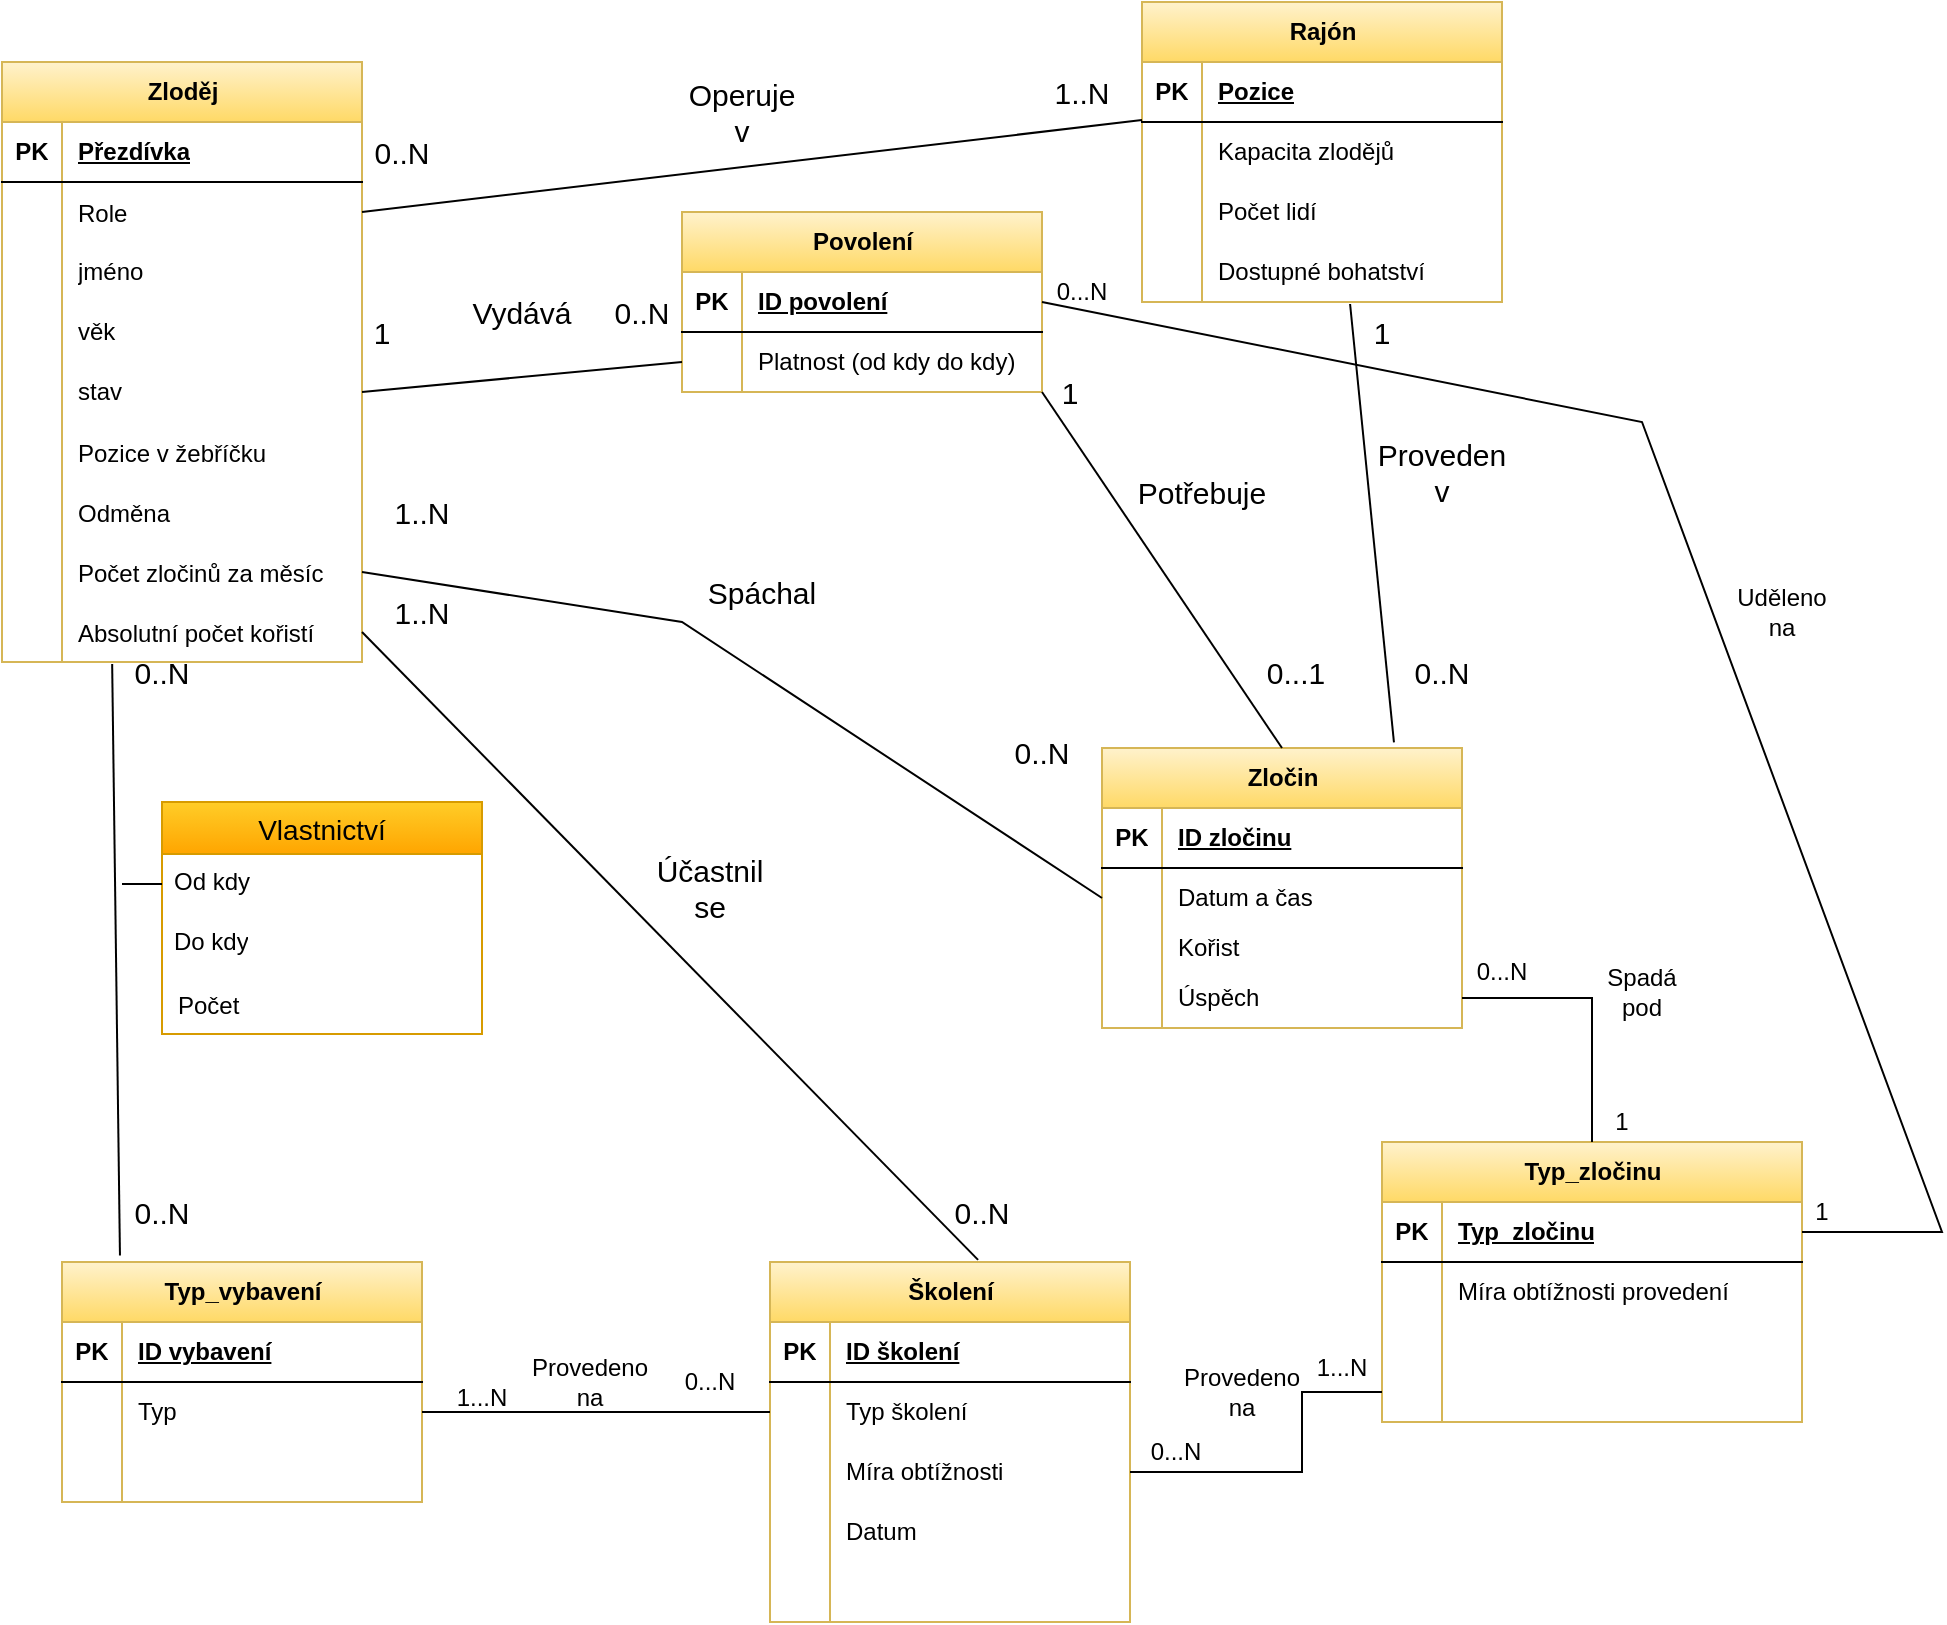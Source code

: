 <mxfile version="22.1.5" type="device" pages="6">
  <diagram name="er " id="b0ktf821wh5AEllYJ6YP">
    <mxGraphModel dx="1434" dy="786" grid="1" gridSize="10" guides="1" tooltips="1" connect="1" arrows="1" fold="1" page="1" pageScale="1" pageWidth="827" pageHeight="1169" math="0" shadow="0">
      <root>
        <mxCell id="0" />
        <mxCell id="1" parent="0" />
        <mxCell id="JFoZON_QEmqWtgvqJjCd-1" value="Zloděj" style="shape=table;startSize=30;container=1;collapsible=1;childLayout=tableLayout;fixedRows=1;rowLines=0;fontStyle=1;align=center;resizeLast=1;html=1;fillColor=#fff2cc;strokeColor=#d6b656;gradientColor=#ffd966;" parent="1" vertex="1">
          <mxGeometry x="30" y="70" width="180" height="300" as="geometry" />
        </mxCell>
        <mxCell id="JFoZON_QEmqWtgvqJjCd-2" value="" style="shape=tableRow;horizontal=0;startSize=0;swimlaneHead=0;swimlaneBody=0;fillColor=none;collapsible=0;dropTarget=0;points=[[0,0.5],[1,0.5]];portConstraint=eastwest;top=0;left=0;right=0;bottom=1;" parent="JFoZON_QEmqWtgvqJjCd-1" vertex="1">
          <mxGeometry y="30" width="180" height="30" as="geometry" />
        </mxCell>
        <mxCell id="JFoZON_QEmqWtgvqJjCd-3" value="PK" style="shape=partialRectangle;connectable=0;fillColor=none;top=0;left=0;bottom=0;right=0;fontStyle=1;overflow=hidden;whiteSpace=wrap;html=1;" parent="JFoZON_QEmqWtgvqJjCd-2" vertex="1">
          <mxGeometry width="30" height="30" as="geometry">
            <mxRectangle width="30" height="30" as="alternateBounds" />
          </mxGeometry>
        </mxCell>
        <mxCell id="JFoZON_QEmqWtgvqJjCd-4" value="Přezdívka" style="shape=partialRectangle;connectable=0;fillColor=none;top=0;left=0;bottom=0;right=0;align=left;spacingLeft=6;fontStyle=5;overflow=hidden;whiteSpace=wrap;html=1;" parent="JFoZON_QEmqWtgvqJjCd-2" vertex="1">
          <mxGeometry x="30" width="150" height="30" as="geometry">
            <mxRectangle width="150" height="30" as="alternateBounds" />
          </mxGeometry>
        </mxCell>
        <mxCell id="JFoZON_QEmqWtgvqJjCd-158" value="" style="shape=tableRow;horizontal=0;startSize=0;swimlaneHead=0;swimlaneBody=0;fillColor=none;collapsible=0;dropTarget=0;points=[[0,0.5],[1,0.5]];portConstraint=eastwest;top=0;left=0;right=0;bottom=0;" parent="JFoZON_QEmqWtgvqJjCd-1" vertex="1">
          <mxGeometry y="60" width="180" height="30" as="geometry" />
        </mxCell>
        <mxCell id="JFoZON_QEmqWtgvqJjCd-159" value="" style="shape=partialRectangle;connectable=0;fillColor=none;top=0;left=0;bottom=0;right=0;editable=1;overflow=hidden;" parent="JFoZON_QEmqWtgvqJjCd-158" vertex="1">
          <mxGeometry width="30" height="30" as="geometry">
            <mxRectangle width="30" height="30" as="alternateBounds" />
          </mxGeometry>
        </mxCell>
        <mxCell id="JFoZON_QEmqWtgvqJjCd-160" value="Role" style="shape=partialRectangle;connectable=0;fillColor=none;top=0;left=0;bottom=0;right=0;align=left;spacingLeft=6;overflow=hidden;" parent="JFoZON_QEmqWtgvqJjCd-158" vertex="1">
          <mxGeometry x="30" width="150" height="30" as="geometry">
            <mxRectangle width="150" height="30" as="alternateBounds" />
          </mxGeometry>
        </mxCell>
        <mxCell id="JFoZON_QEmqWtgvqJjCd-5" value="" style="shape=tableRow;horizontal=0;startSize=0;swimlaneHead=0;swimlaneBody=0;fillColor=none;collapsible=0;dropTarget=0;points=[[0,0.5],[1,0.5]];portConstraint=eastwest;top=0;left=0;right=0;bottom=0;" parent="JFoZON_QEmqWtgvqJjCd-1" vertex="1">
          <mxGeometry y="90" width="180" height="30" as="geometry" />
        </mxCell>
        <mxCell id="JFoZON_QEmqWtgvqJjCd-6" value="" style="shape=partialRectangle;connectable=0;fillColor=none;top=0;left=0;bottom=0;right=0;editable=1;overflow=hidden;whiteSpace=wrap;html=1;" parent="JFoZON_QEmqWtgvqJjCd-5" vertex="1">
          <mxGeometry width="30" height="30" as="geometry">
            <mxRectangle width="30" height="30" as="alternateBounds" />
          </mxGeometry>
        </mxCell>
        <mxCell id="JFoZON_QEmqWtgvqJjCd-7" value="jméno" style="shape=partialRectangle;connectable=0;fillColor=none;top=0;left=0;bottom=0;right=0;align=left;spacingLeft=6;overflow=hidden;whiteSpace=wrap;html=1;" parent="JFoZON_QEmqWtgvqJjCd-5" vertex="1">
          <mxGeometry x="30" width="150" height="30" as="geometry">
            <mxRectangle width="150" height="30" as="alternateBounds" />
          </mxGeometry>
        </mxCell>
        <mxCell id="JFoZON_QEmqWtgvqJjCd-8" value="" style="shape=tableRow;horizontal=0;startSize=0;swimlaneHead=0;swimlaneBody=0;fillColor=none;collapsible=0;dropTarget=0;points=[[0,0.5],[1,0.5]];portConstraint=eastwest;top=0;left=0;right=0;bottom=0;" parent="JFoZON_QEmqWtgvqJjCd-1" vertex="1">
          <mxGeometry y="120" width="180" height="30" as="geometry" />
        </mxCell>
        <mxCell id="JFoZON_QEmqWtgvqJjCd-9" value="" style="shape=partialRectangle;connectable=0;fillColor=none;top=0;left=0;bottom=0;right=0;editable=1;overflow=hidden;whiteSpace=wrap;html=1;" parent="JFoZON_QEmqWtgvqJjCd-8" vertex="1">
          <mxGeometry width="30" height="30" as="geometry">
            <mxRectangle width="30" height="30" as="alternateBounds" />
          </mxGeometry>
        </mxCell>
        <mxCell id="JFoZON_QEmqWtgvqJjCd-10" value="věk" style="shape=partialRectangle;connectable=0;fillColor=none;top=0;left=0;bottom=0;right=0;align=left;spacingLeft=6;overflow=hidden;whiteSpace=wrap;html=1;" parent="JFoZON_QEmqWtgvqJjCd-8" vertex="1">
          <mxGeometry x="30" width="150" height="30" as="geometry">
            <mxRectangle width="150" height="30" as="alternateBounds" />
          </mxGeometry>
        </mxCell>
        <mxCell id="JFoZON_QEmqWtgvqJjCd-11" value="" style="shape=tableRow;horizontal=0;startSize=0;swimlaneHead=0;swimlaneBody=0;fillColor=none;collapsible=0;dropTarget=0;points=[[0,0.5],[1,0.5]];portConstraint=eastwest;top=0;left=0;right=0;bottom=0;" parent="JFoZON_QEmqWtgvqJjCd-1" vertex="1">
          <mxGeometry y="150" width="180" height="30" as="geometry" />
        </mxCell>
        <mxCell id="JFoZON_QEmqWtgvqJjCd-12" value="" style="shape=partialRectangle;connectable=0;fillColor=none;top=0;left=0;bottom=0;right=0;editable=1;overflow=hidden;whiteSpace=wrap;html=1;" parent="JFoZON_QEmqWtgvqJjCd-11" vertex="1">
          <mxGeometry width="30" height="30" as="geometry">
            <mxRectangle width="30" height="30" as="alternateBounds" />
          </mxGeometry>
        </mxCell>
        <mxCell id="JFoZON_QEmqWtgvqJjCd-13" value="stav" style="shape=partialRectangle;connectable=0;fillColor=none;top=0;left=0;bottom=0;right=0;align=left;spacingLeft=6;overflow=hidden;whiteSpace=wrap;html=1;" parent="JFoZON_QEmqWtgvqJjCd-11" vertex="1">
          <mxGeometry x="30" width="150" height="30" as="geometry">
            <mxRectangle width="150" height="30" as="alternateBounds" />
          </mxGeometry>
        </mxCell>
        <mxCell id="JFoZON_QEmqWtgvqJjCd-107" value="" style="shape=tableRow;horizontal=0;startSize=0;swimlaneHead=0;swimlaneBody=0;fillColor=none;collapsible=0;dropTarget=0;points=[[0,0.5],[1,0.5]];portConstraint=eastwest;top=0;left=0;right=0;bottom=0;" parent="JFoZON_QEmqWtgvqJjCd-1" vertex="1">
          <mxGeometry y="180" width="180" height="30" as="geometry" />
        </mxCell>
        <mxCell id="JFoZON_QEmqWtgvqJjCd-108" value="" style="shape=partialRectangle;connectable=0;fillColor=none;top=0;left=0;bottom=0;right=0;editable=1;overflow=hidden;" parent="JFoZON_QEmqWtgvqJjCd-107" vertex="1">
          <mxGeometry width="30" height="30" as="geometry">
            <mxRectangle width="30" height="30" as="alternateBounds" />
          </mxGeometry>
        </mxCell>
        <mxCell id="JFoZON_QEmqWtgvqJjCd-109" value="Pozice v žebříčku" style="shape=partialRectangle;connectable=0;fillColor=none;top=0;left=0;bottom=0;right=0;align=left;spacingLeft=6;overflow=hidden;" parent="JFoZON_QEmqWtgvqJjCd-107" vertex="1">
          <mxGeometry x="30" width="150" height="30" as="geometry">
            <mxRectangle width="150" height="30" as="alternateBounds" />
          </mxGeometry>
        </mxCell>
        <mxCell id="JFoZON_QEmqWtgvqJjCd-15" value="" style="shape=tableRow;horizontal=0;startSize=0;swimlaneHead=0;swimlaneBody=0;fillColor=none;collapsible=0;dropTarget=0;points=[[0,0.5],[1,0.5]];portConstraint=eastwest;top=0;left=0;right=0;bottom=0;" parent="JFoZON_QEmqWtgvqJjCd-1" vertex="1">
          <mxGeometry y="210" width="180" height="30" as="geometry" />
        </mxCell>
        <mxCell id="JFoZON_QEmqWtgvqJjCd-16" value="" style="shape=partialRectangle;connectable=0;fillColor=none;top=0;left=0;bottom=0;right=0;editable=1;overflow=hidden;" parent="JFoZON_QEmqWtgvqJjCd-15" vertex="1">
          <mxGeometry width="30" height="30" as="geometry">
            <mxRectangle width="30" height="30" as="alternateBounds" />
          </mxGeometry>
        </mxCell>
        <mxCell id="JFoZON_QEmqWtgvqJjCd-17" value="Odměna" style="shape=partialRectangle;connectable=0;fillColor=none;top=0;left=0;bottom=0;right=0;align=left;spacingLeft=6;overflow=hidden;" parent="JFoZON_QEmqWtgvqJjCd-15" vertex="1">
          <mxGeometry x="30" width="150" height="30" as="geometry">
            <mxRectangle width="150" height="30" as="alternateBounds" />
          </mxGeometry>
        </mxCell>
        <mxCell id="JFoZON_QEmqWtgvqJjCd-110" value="" style="shape=tableRow;horizontal=0;startSize=0;swimlaneHead=0;swimlaneBody=0;fillColor=none;collapsible=0;dropTarget=0;points=[[0,0.5],[1,0.5]];portConstraint=eastwest;top=0;left=0;right=0;bottom=0;" parent="JFoZON_QEmqWtgvqJjCd-1" vertex="1">
          <mxGeometry y="240" width="180" height="30" as="geometry" />
        </mxCell>
        <mxCell id="JFoZON_QEmqWtgvqJjCd-111" value="" style="shape=partialRectangle;connectable=0;fillColor=none;top=0;left=0;bottom=0;right=0;editable=1;overflow=hidden;" parent="JFoZON_QEmqWtgvqJjCd-110" vertex="1">
          <mxGeometry width="30" height="30" as="geometry">
            <mxRectangle width="30" height="30" as="alternateBounds" />
          </mxGeometry>
        </mxCell>
        <mxCell id="JFoZON_QEmqWtgvqJjCd-112" value="Počet zločinů za měsíc" style="shape=partialRectangle;connectable=0;fillColor=none;top=0;left=0;bottom=0;right=0;align=left;spacingLeft=6;overflow=hidden;" parent="JFoZON_QEmqWtgvqJjCd-110" vertex="1">
          <mxGeometry x="30" width="150" height="30" as="geometry">
            <mxRectangle width="150" height="30" as="alternateBounds" />
          </mxGeometry>
        </mxCell>
        <mxCell id="JFoZON_QEmqWtgvqJjCd-113" value="" style="shape=tableRow;horizontal=0;startSize=0;swimlaneHead=0;swimlaneBody=0;fillColor=none;collapsible=0;dropTarget=0;points=[[0,0.5],[1,0.5]];portConstraint=eastwest;top=0;left=0;right=0;bottom=0;" parent="JFoZON_QEmqWtgvqJjCd-1" vertex="1">
          <mxGeometry y="270" width="180" height="30" as="geometry" />
        </mxCell>
        <mxCell id="JFoZON_QEmqWtgvqJjCd-114" value="" style="shape=partialRectangle;connectable=0;fillColor=none;top=0;left=0;bottom=0;right=0;editable=1;overflow=hidden;" parent="JFoZON_QEmqWtgvqJjCd-113" vertex="1">
          <mxGeometry width="30" height="30" as="geometry">
            <mxRectangle width="30" height="30" as="alternateBounds" />
          </mxGeometry>
        </mxCell>
        <mxCell id="JFoZON_QEmqWtgvqJjCd-115" value="Absolutní počet kořistí" style="shape=partialRectangle;connectable=0;fillColor=none;top=0;left=0;bottom=0;right=0;align=left;spacingLeft=6;overflow=hidden;" parent="JFoZON_QEmqWtgvqJjCd-113" vertex="1">
          <mxGeometry x="30" width="150" height="30" as="geometry">
            <mxRectangle width="150" height="30" as="alternateBounds" />
          </mxGeometry>
        </mxCell>
        <mxCell id="JFoZON_QEmqWtgvqJjCd-22" value="Typ_vybavení" style="shape=table;startSize=30;container=1;collapsible=1;childLayout=tableLayout;fixedRows=1;rowLines=0;fontStyle=1;align=center;resizeLast=1;html=1;fillColor=#fff2cc;strokeColor=#d6b656;gradientColor=#ffd966;" parent="1" vertex="1">
          <mxGeometry x="60" y="670" width="180" height="120" as="geometry" />
        </mxCell>
        <mxCell id="JFoZON_QEmqWtgvqJjCd-23" value="" style="shape=tableRow;horizontal=0;startSize=0;swimlaneHead=0;swimlaneBody=0;fillColor=none;collapsible=0;dropTarget=0;points=[[0,0.5],[1,0.5]];portConstraint=eastwest;top=0;left=0;right=0;bottom=1;" parent="JFoZON_QEmqWtgvqJjCd-22" vertex="1">
          <mxGeometry y="30" width="180" height="30" as="geometry" />
        </mxCell>
        <mxCell id="JFoZON_QEmqWtgvqJjCd-24" value="PK" style="shape=partialRectangle;connectable=0;fillColor=none;top=0;left=0;bottom=0;right=0;fontStyle=1;overflow=hidden;whiteSpace=wrap;html=1;" parent="JFoZON_QEmqWtgvqJjCd-23" vertex="1">
          <mxGeometry width="30" height="30" as="geometry">
            <mxRectangle width="30" height="30" as="alternateBounds" />
          </mxGeometry>
        </mxCell>
        <mxCell id="JFoZON_QEmqWtgvqJjCd-25" value="ID vybavení" style="shape=partialRectangle;connectable=0;fillColor=none;top=0;left=0;bottom=0;right=0;align=left;spacingLeft=6;fontStyle=5;overflow=hidden;whiteSpace=wrap;html=1;" parent="JFoZON_QEmqWtgvqJjCd-23" vertex="1">
          <mxGeometry x="30" width="150" height="30" as="geometry">
            <mxRectangle width="150" height="30" as="alternateBounds" />
          </mxGeometry>
        </mxCell>
        <mxCell id="JFoZON_QEmqWtgvqJjCd-26" value="" style="shape=tableRow;horizontal=0;startSize=0;swimlaneHead=0;swimlaneBody=0;fillColor=none;collapsible=0;dropTarget=0;points=[[0,0.5],[1,0.5]];portConstraint=eastwest;top=0;left=0;right=0;bottom=0;" parent="JFoZON_QEmqWtgvqJjCd-22" vertex="1">
          <mxGeometry y="60" width="180" height="30" as="geometry" />
        </mxCell>
        <mxCell id="JFoZON_QEmqWtgvqJjCd-27" value="" style="shape=partialRectangle;connectable=0;fillColor=none;top=0;left=0;bottom=0;right=0;editable=1;overflow=hidden;whiteSpace=wrap;html=1;" parent="JFoZON_QEmqWtgvqJjCd-26" vertex="1">
          <mxGeometry width="30" height="30" as="geometry">
            <mxRectangle width="30" height="30" as="alternateBounds" />
          </mxGeometry>
        </mxCell>
        <mxCell id="JFoZON_QEmqWtgvqJjCd-28" value="Typ" style="shape=partialRectangle;connectable=0;fillColor=none;top=0;left=0;bottom=0;right=0;align=left;spacingLeft=6;overflow=hidden;whiteSpace=wrap;html=1;" parent="JFoZON_QEmqWtgvqJjCd-26" vertex="1">
          <mxGeometry x="30" width="150" height="30" as="geometry">
            <mxRectangle width="150" height="30" as="alternateBounds" />
          </mxGeometry>
        </mxCell>
        <mxCell id="JFoZON_QEmqWtgvqJjCd-32" value="" style="shape=tableRow;horizontal=0;startSize=0;swimlaneHead=0;swimlaneBody=0;fillColor=none;collapsible=0;dropTarget=0;points=[[0,0.5],[1,0.5]];portConstraint=eastwest;top=0;left=0;right=0;bottom=0;" parent="JFoZON_QEmqWtgvqJjCd-22" vertex="1">
          <mxGeometry y="90" width="180" height="30" as="geometry" />
        </mxCell>
        <mxCell id="JFoZON_QEmqWtgvqJjCd-33" value="" style="shape=partialRectangle;connectable=0;fillColor=none;top=0;left=0;bottom=0;right=0;editable=1;overflow=hidden;whiteSpace=wrap;html=1;" parent="JFoZON_QEmqWtgvqJjCd-32" vertex="1">
          <mxGeometry width="30" height="30" as="geometry">
            <mxRectangle width="30" height="30" as="alternateBounds" />
          </mxGeometry>
        </mxCell>
        <mxCell id="JFoZON_QEmqWtgvqJjCd-34" value="" style="shape=partialRectangle;connectable=0;fillColor=none;top=0;left=0;bottom=0;right=0;align=left;spacingLeft=6;overflow=hidden;whiteSpace=wrap;html=1;" parent="JFoZON_QEmqWtgvqJjCd-32" vertex="1">
          <mxGeometry x="30" width="150" height="30" as="geometry">
            <mxRectangle width="150" height="30" as="alternateBounds" />
          </mxGeometry>
        </mxCell>
        <mxCell id="JFoZON_QEmqWtgvqJjCd-37" value="" style="endArrow=none;html=1;rounded=0;exitX=0.306;exitY=1.033;exitDx=0;exitDy=0;exitPerimeter=0;entryX=0.161;entryY=-0.027;entryDx=0;entryDy=0;entryPerimeter=0;" parent="1" source="JFoZON_QEmqWtgvqJjCd-113" target="JFoZON_QEmqWtgvqJjCd-22" edge="1">
          <mxGeometry width="50" height="50" relative="1" as="geometry">
            <mxPoint x="390" y="420" as="sourcePoint" />
            <mxPoint x="440" y="370" as="targetPoint" />
          </mxGeometry>
        </mxCell>
        <mxCell id="JFoZON_QEmqWtgvqJjCd-50" value="Vlastnictví" style="swimlane;fontStyle=0;childLayout=stackLayout;horizontal=1;startSize=26;horizontalStack=0;resizeParent=1;resizeParentMax=0;resizeLast=0;collapsible=1;marginBottom=0;align=center;fontSize=14;fillColor=#ffcd28;strokeColor=#d79b00;gradientColor=#ffa500;" parent="1" vertex="1">
          <mxGeometry x="110" y="440" width="160" height="116" as="geometry" />
        </mxCell>
        <mxCell id="JFoZON_QEmqWtgvqJjCd-51" value="Od kdy" style="text;strokeColor=none;fillColor=none;spacingLeft=4;spacingRight=4;overflow=hidden;rotatable=0;points=[[0,0.5],[1,0.5]];portConstraint=eastwest;fontSize=12;whiteSpace=wrap;html=1;" parent="JFoZON_QEmqWtgvqJjCd-50" vertex="1">
          <mxGeometry y="26" width="160" height="30" as="geometry" />
        </mxCell>
        <mxCell id="JFoZON_QEmqWtgvqJjCd-52" value="Do kdy" style="text;strokeColor=none;fillColor=none;spacingLeft=4;spacingRight=4;overflow=hidden;rotatable=0;points=[[0,0.5],[1,0.5]];portConstraint=eastwest;fontSize=12;whiteSpace=wrap;html=1;" parent="JFoZON_QEmqWtgvqJjCd-50" vertex="1">
          <mxGeometry y="56" width="160" height="30" as="geometry" />
        </mxCell>
        <mxCell id="tdUKqd1imq5YBOYJVwMx-1" value="Počet" style="shape=partialRectangle;connectable=0;fillColor=none;top=0;left=0;bottom=0;right=0;align=left;spacingLeft=6;overflow=hidden;" parent="JFoZON_QEmqWtgvqJjCd-50" vertex="1">
          <mxGeometry y="86" width="160" height="30" as="geometry">
            <mxRectangle width="150" height="30" as="alternateBounds" />
          </mxGeometry>
        </mxCell>
        <mxCell id="JFoZON_QEmqWtgvqJjCd-54" value="" style="endArrow=none;html=1;rounded=0;" parent="1" edge="1">
          <mxGeometry width="50" height="50" relative="1" as="geometry">
            <mxPoint x="90" y="481" as="sourcePoint" />
            <mxPoint x="110" y="481" as="targetPoint" />
          </mxGeometry>
        </mxCell>
        <mxCell id="JFoZON_QEmqWtgvqJjCd-55" value="Školení" style="shape=table;startSize=30;container=1;collapsible=1;childLayout=tableLayout;fixedRows=1;rowLines=0;fontStyle=1;align=center;resizeLast=1;html=1;fillColor=#fff2cc;strokeColor=#d6b656;gradientColor=#ffd966;" parent="1" vertex="1">
          <mxGeometry x="414" y="670" width="180" height="180" as="geometry" />
        </mxCell>
        <mxCell id="JFoZON_QEmqWtgvqJjCd-56" value="" style="shape=tableRow;horizontal=0;startSize=0;swimlaneHead=0;swimlaneBody=0;fillColor=none;collapsible=0;dropTarget=0;points=[[0,0.5],[1,0.5]];portConstraint=eastwest;top=0;left=0;right=0;bottom=1;" parent="JFoZON_QEmqWtgvqJjCd-55" vertex="1">
          <mxGeometry y="30" width="180" height="30" as="geometry" />
        </mxCell>
        <mxCell id="JFoZON_QEmqWtgvqJjCd-57" value="PK" style="shape=partialRectangle;connectable=0;fillColor=none;top=0;left=0;bottom=0;right=0;fontStyle=1;overflow=hidden;whiteSpace=wrap;html=1;" parent="JFoZON_QEmqWtgvqJjCd-56" vertex="1">
          <mxGeometry width="30" height="30" as="geometry">
            <mxRectangle width="30" height="30" as="alternateBounds" />
          </mxGeometry>
        </mxCell>
        <mxCell id="JFoZON_QEmqWtgvqJjCd-58" value="ID školení" style="shape=partialRectangle;connectable=0;fillColor=none;top=0;left=0;bottom=0;right=0;align=left;spacingLeft=6;fontStyle=5;overflow=hidden;whiteSpace=wrap;html=1;" parent="JFoZON_QEmqWtgvqJjCd-56" vertex="1">
          <mxGeometry x="30" width="150" height="30" as="geometry">
            <mxRectangle width="150" height="30" as="alternateBounds" />
          </mxGeometry>
        </mxCell>
        <mxCell id="JFoZON_QEmqWtgvqJjCd-59" value="" style="shape=tableRow;horizontal=0;startSize=0;swimlaneHead=0;swimlaneBody=0;fillColor=none;collapsible=0;dropTarget=0;points=[[0,0.5],[1,0.5]];portConstraint=eastwest;top=0;left=0;right=0;bottom=0;" parent="JFoZON_QEmqWtgvqJjCd-55" vertex="1">
          <mxGeometry y="60" width="180" height="30" as="geometry" />
        </mxCell>
        <mxCell id="JFoZON_QEmqWtgvqJjCd-60" value="" style="shape=partialRectangle;connectable=0;fillColor=none;top=0;left=0;bottom=0;right=0;editable=1;overflow=hidden;whiteSpace=wrap;html=1;" parent="JFoZON_QEmqWtgvqJjCd-59" vertex="1">
          <mxGeometry width="30" height="30" as="geometry">
            <mxRectangle width="30" height="30" as="alternateBounds" />
          </mxGeometry>
        </mxCell>
        <mxCell id="JFoZON_QEmqWtgvqJjCd-61" value="Typ školení" style="shape=partialRectangle;connectable=0;fillColor=none;top=0;left=0;bottom=0;right=0;align=left;spacingLeft=6;overflow=hidden;whiteSpace=wrap;html=1;" parent="JFoZON_QEmqWtgvqJjCd-59" vertex="1">
          <mxGeometry x="30" width="150" height="30" as="geometry">
            <mxRectangle width="150" height="30" as="alternateBounds" />
          </mxGeometry>
        </mxCell>
        <mxCell id="JFoZON_QEmqWtgvqJjCd-62" value="" style="shape=tableRow;horizontal=0;startSize=0;swimlaneHead=0;swimlaneBody=0;fillColor=none;collapsible=0;dropTarget=0;points=[[0,0.5],[1,0.5]];portConstraint=eastwest;top=0;left=0;right=0;bottom=0;" parent="JFoZON_QEmqWtgvqJjCd-55" vertex="1">
          <mxGeometry y="90" width="180" height="30" as="geometry" />
        </mxCell>
        <mxCell id="JFoZON_QEmqWtgvqJjCd-63" value="" style="shape=partialRectangle;connectable=0;fillColor=none;top=0;left=0;bottom=0;right=0;editable=1;overflow=hidden;whiteSpace=wrap;html=1;" parent="JFoZON_QEmqWtgvqJjCd-62" vertex="1">
          <mxGeometry width="30" height="30" as="geometry">
            <mxRectangle width="30" height="30" as="alternateBounds" />
          </mxGeometry>
        </mxCell>
        <mxCell id="JFoZON_QEmqWtgvqJjCd-64" value="Míra obtížnosti" style="shape=partialRectangle;connectable=0;fillColor=none;top=0;left=0;bottom=0;right=0;align=left;spacingLeft=6;overflow=hidden;whiteSpace=wrap;html=1;" parent="JFoZON_QEmqWtgvqJjCd-62" vertex="1">
          <mxGeometry x="30" width="150" height="30" as="geometry">
            <mxRectangle width="150" height="30" as="alternateBounds" />
          </mxGeometry>
        </mxCell>
        <mxCell id="JFoZON_QEmqWtgvqJjCd-65" value="" style="shape=tableRow;horizontal=0;startSize=0;swimlaneHead=0;swimlaneBody=0;fillColor=none;collapsible=0;dropTarget=0;points=[[0,0.5],[1,0.5]];portConstraint=eastwest;top=0;left=0;right=0;bottom=0;" parent="JFoZON_QEmqWtgvqJjCd-55" vertex="1">
          <mxGeometry y="120" width="180" height="30" as="geometry" />
        </mxCell>
        <mxCell id="JFoZON_QEmqWtgvqJjCd-66" value="" style="shape=partialRectangle;connectable=0;fillColor=none;top=0;left=0;bottom=0;right=0;editable=1;overflow=hidden;whiteSpace=wrap;html=1;" parent="JFoZON_QEmqWtgvqJjCd-65" vertex="1">
          <mxGeometry width="30" height="30" as="geometry">
            <mxRectangle width="30" height="30" as="alternateBounds" />
          </mxGeometry>
        </mxCell>
        <mxCell id="JFoZON_QEmqWtgvqJjCd-67" value="Datum" style="shape=partialRectangle;connectable=0;fillColor=none;top=0;left=0;bottom=0;right=0;align=left;spacingLeft=6;overflow=hidden;whiteSpace=wrap;html=1;" parent="JFoZON_QEmqWtgvqJjCd-65" vertex="1">
          <mxGeometry x="30" width="150" height="30" as="geometry">
            <mxRectangle width="150" height="30" as="alternateBounds" />
          </mxGeometry>
        </mxCell>
        <mxCell id="JFoZON_QEmqWtgvqJjCd-47" value="" style="shape=tableRow;horizontal=0;startSize=0;swimlaneHead=0;swimlaneBody=0;fillColor=none;collapsible=0;dropTarget=0;points=[[0,0.5],[1,0.5]];portConstraint=eastwest;top=0;left=0;right=0;bottom=0;" parent="JFoZON_QEmqWtgvqJjCd-55" vertex="1">
          <mxGeometry y="150" width="180" height="30" as="geometry" />
        </mxCell>
        <mxCell id="JFoZON_QEmqWtgvqJjCd-48" value="" style="shape=partialRectangle;connectable=0;fillColor=none;top=0;left=0;bottom=0;right=0;editable=1;overflow=hidden;" parent="JFoZON_QEmqWtgvqJjCd-47" vertex="1">
          <mxGeometry width="30" height="30" as="geometry">
            <mxRectangle width="30" height="30" as="alternateBounds" />
          </mxGeometry>
        </mxCell>
        <mxCell id="JFoZON_QEmqWtgvqJjCd-49" value="" style="shape=partialRectangle;connectable=0;fillColor=none;top=0;left=0;bottom=0;right=0;align=left;spacingLeft=6;overflow=hidden;" parent="JFoZON_QEmqWtgvqJjCd-47" vertex="1">
          <mxGeometry x="30" width="150" height="30" as="geometry">
            <mxRectangle width="150" height="30" as="alternateBounds" />
          </mxGeometry>
        </mxCell>
        <mxCell id="JFoZON_QEmqWtgvqJjCd-68" value="Povolení" style="shape=table;startSize=30;container=1;collapsible=1;childLayout=tableLayout;fixedRows=1;rowLines=0;fontStyle=1;align=center;resizeLast=1;html=1;fillColor=#fff2cc;strokeColor=#d6b656;gradientColor=#ffd966;" parent="1" vertex="1">
          <mxGeometry x="370" y="145" width="180" height="90" as="geometry" />
        </mxCell>
        <mxCell id="JFoZON_QEmqWtgvqJjCd-69" value="" style="shape=tableRow;horizontal=0;startSize=0;swimlaneHead=0;swimlaneBody=0;fillColor=none;collapsible=0;dropTarget=0;points=[[0,0.5],[1,0.5]];portConstraint=eastwest;top=0;left=0;right=0;bottom=1;" parent="JFoZON_QEmqWtgvqJjCd-68" vertex="1">
          <mxGeometry y="30" width="180" height="30" as="geometry" />
        </mxCell>
        <mxCell id="JFoZON_QEmqWtgvqJjCd-70" value="PK" style="shape=partialRectangle;connectable=0;fillColor=none;top=0;left=0;bottom=0;right=0;fontStyle=1;overflow=hidden;whiteSpace=wrap;html=1;" parent="JFoZON_QEmqWtgvqJjCd-69" vertex="1">
          <mxGeometry width="30" height="30" as="geometry">
            <mxRectangle width="30" height="30" as="alternateBounds" />
          </mxGeometry>
        </mxCell>
        <mxCell id="JFoZON_QEmqWtgvqJjCd-71" value="ID povolení" style="shape=partialRectangle;connectable=0;fillColor=none;top=0;left=0;bottom=0;right=0;align=left;spacingLeft=6;fontStyle=5;overflow=hidden;whiteSpace=wrap;html=1;" parent="JFoZON_QEmqWtgvqJjCd-69" vertex="1">
          <mxGeometry x="30" width="150" height="30" as="geometry">
            <mxRectangle width="150" height="30" as="alternateBounds" />
          </mxGeometry>
        </mxCell>
        <mxCell id="JFoZON_QEmqWtgvqJjCd-72" value="" style="shape=tableRow;horizontal=0;startSize=0;swimlaneHead=0;swimlaneBody=0;fillColor=none;collapsible=0;dropTarget=0;points=[[0,0.5],[1,0.5]];portConstraint=eastwest;top=0;left=0;right=0;bottom=0;" parent="JFoZON_QEmqWtgvqJjCd-68" vertex="1">
          <mxGeometry y="60" width="180" height="30" as="geometry" />
        </mxCell>
        <mxCell id="JFoZON_QEmqWtgvqJjCd-73" value="" style="shape=partialRectangle;connectable=0;fillColor=none;top=0;left=0;bottom=0;right=0;editable=1;overflow=hidden;whiteSpace=wrap;html=1;" parent="JFoZON_QEmqWtgvqJjCd-72" vertex="1">
          <mxGeometry width="30" height="30" as="geometry">
            <mxRectangle width="30" height="30" as="alternateBounds" />
          </mxGeometry>
        </mxCell>
        <mxCell id="JFoZON_QEmqWtgvqJjCd-74" value="Platnost (od kdy do kdy)" style="shape=partialRectangle;connectable=0;fillColor=none;top=0;left=0;bottom=0;right=0;align=left;spacingLeft=6;overflow=hidden;whiteSpace=wrap;html=1;" parent="JFoZON_QEmqWtgvqJjCd-72" vertex="1">
          <mxGeometry x="30" width="150" height="30" as="geometry">
            <mxRectangle width="150" height="30" as="alternateBounds" />
          </mxGeometry>
        </mxCell>
        <mxCell id="JFoZON_QEmqWtgvqJjCd-81" value="Zločin" style="shape=table;startSize=30;container=1;collapsible=1;childLayout=tableLayout;fixedRows=1;rowLines=0;fontStyle=1;align=center;resizeLast=1;html=1;fillColor=#fff2cc;strokeColor=#d6b656;gradientColor=#ffd966;" parent="1" vertex="1">
          <mxGeometry x="580" y="413" width="180" height="140" as="geometry" />
        </mxCell>
        <mxCell id="JFoZON_QEmqWtgvqJjCd-82" value="" style="shape=tableRow;horizontal=0;startSize=0;swimlaneHead=0;swimlaneBody=0;fillColor=none;collapsible=0;dropTarget=0;points=[[0,0.5],[1,0.5]];portConstraint=eastwest;top=0;left=0;right=0;bottom=1;" parent="JFoZON_QEmqWtgvqJjCd-81" vertex="1">
          <mxGeometry y="30" width="180" height="30" as="geometry" />
        </mxCell>
        <mxCell id="JFoZON_QEmqWtgvqJjCd-83" value="PK" style="shape=partialRectangle;connectable=0;fillColor=none;top=0;left=0;bottom=0;right=0;fontStyle=1;overflow=hidden;whiteSpace=wrap;html=1;" parent="JFoZON_QEmqWtgvqJjCd-82" vertex="1">
          <mxGeometry width="30" height="30" as="geometry">
            <mxRectangle width="30" height="30" as="alternateBounds" />
          </mxGeometry>
        </mxCell>
        <mxCell id="JFoZON_QEmqWtgvqJjCd-84" value="ID zločinu" style="shape=partialRectangle;connectable=0;fillColor=none;top=0;left=0;bottom=0;right=0;align=left;spacingLeft=6;fontStyle=5;overflow=hidden;whiteSpace=wrap;html=1;" parent="JFoZON_QEmqWtgvqJjCd-82" vertex="1">
          <mxGeometry x="30" width="150" height="30" as="geometry">
            <mxRectangle width="150" height="30" as="alternateBounds" />
          </mxGeometry>
        </mxCell>
        <mxCell id="JFoZON_QEmqWtgvqJjCd-85" value="" style="shape=tableRow;horizontal=0;startSize=0;swimlaneHead=0;swimlaneBody=0;fillColor=none;collapsible=0;dropTarget=0;points=[[0,0.5],[1,0.5]];portConstraint=eastwest;top=0;left=0;right=0;bottom=0;" parent="JFoZON_QEmqWtgvqJjCd-81" vertex="1">
          <mxGeometry y="60" width="180" height="30" as="geometry" />
        </mxCell>
        <mxCell id="JFoZON_QEmqWtgvqJjCd-86" value="" style="shape=partialRectangle;connectable=0;fillColor=none;top=0;left=0;bottom=0;right=0;editable=1;overflow=hidden;whiteSpace=wrap;html=1;" parent="JFoZON_QEmqWtgvqJjCd-85" vertex="1">
          <mxGeometry width="30" height="30" as="geometry">
            <mxRectangle width="30" height="30" as="alternateBounds" />
          </mxGeometry>
        </mxCell>
        <mxCell id="JFoZON_QEmqWtgvqJjCd-87" value="Datum a čas" style="shape=partialRectangle;connectable=0;fillColor=none;top=0;left=0;bottom=0;right=0;align=left;spacingLeft=6;overflow=hidden;whiteSpace=wrap;html=1;" parent="JFoZON_QEmqWtgvqJjCd-85" vertex="1">
          <mxGeometry x="30" width="150" height="30" as="geometry">
            <mxRectangle width="150" height="30" as="alternateBounds" />
          </mxGeometry>
        </mxCell>
        <mxCell id="JFoZON_QEmqWtgvqJjCd-88" value="" style="shape=tableRow;horizontal=0;startSize=0;swimlaneHead=0;swimlaneBody=0;fillColor=none;collapsible=0;dropTarget=0;points=[[0,0.5],[1,0.5]];portConstraint=eastwest;top=0;left=0;right=0;bottom=0;" parent="JFoZON_QEmqWtgvqJjCd-81" vertex="1">
          <mxGeometry y="90" width="180" height="20" as="geometry" />
        </mxCell>
        <mxCell id="JFoZON_QEmqWtgvqJjCd-89" value="" style="shape=partialRectangle;connectable=0;fillColor=none;top=0;left=0;bottom=0;right=0;editable=1;overflow=hidden;whiteSpace=wrap;html=1;" parent="JFoZON_QEmqWtgvqJjCd-88" vertex="1">
          <mxGeometry width="30" height="20" as="geometry">
            <mxRectangle width="30" height="20" as="alternateBounds" />
          </mxGeometry>
        </mxCell>
        <mxCell id="JFoZON_QEmqWtgvqJjCd-90" value="Kořist" style="shape=partialRectangle;connectable=0;fillColor=none;top=0;left=0;bottom=0;right=0;align=left;spacingLeft=6;overflow=hidden;whiteSpace=wrap;html=1;" parent="JFoZON_QEmqWtgvqJjCd-88" vertex="1">
          <mxGeometry x="30" width="150" height="20" as="geometry">
            <mxRectangle width="150" height="20" as="alternateBounds" />
          </mxGeometry>
        </mxCell>
        <mxCell id="JFoZON_QEmqWtgvqJjCd-91" value="" style="shape=tableRow;horizontal=0;startSize=0;swimlaneHead=0;swimlaneBody=0;fillColor=none;collapsible=0;dropTarget=0;points=[[0,0.5],[1,0.5]];portConstraint=eastwest;top=0;left=0;right=0;bottom=0;" parent="JFoZON_QEmqWtgvqJjCd-81" vertex="1">
          <mxGeometry y="110" width="180" height="30" as="geometry" />
        </mxCell>
        <mxCell id="JFoZON_QEmqWtgvqJjCd-92" value="" style="shape=partialRectangle;connectable=0;fillColor=none;top=0;left=0;bottom=0;right=0;editable=1;overflow=hidden;whiteSpace=wrap;html=1;" parent="JFoZON_QEmqWtgvqJjCd-91" vertex="1">
          <mxGeometry width="30" height="30" as="geometry">
            <mxRectangle width="30" height="30" as="alternateBounds" />
          </mxGeometry>
        </mxCell>
        <mxCell id="JFoZON_QEmqWtgvqJjCd-93" value="Úspěch" style="shape=partialRectangle;connectable=0;fillColor=none;top=0;left=0;bottom=0;right=0;align=left;spacingLeft=6;overflow=hidden;whiteSpace=wrap;html=1;" parent="JFoZON_QEmqWtgvqJjCd-91" vertex="1">
          <mxGeometry x="30" width="150" height="30" as="geometry">
            <mxRectangle width="150" height="30" as="alternateBounds" />
          </mxGeometry>
        </mxCell>
        <mxCell id="JFoZON_QEmqWtgvqJjCd-94" value="Rajón" style="shape=table;startSize=30;container=1;collapsible=1;childLayout=tableLayout;fixedRows=1;rowLines=0;fontStyle=1;align=center;resizeLast=1;html=1;fillColor=#fff2cc;strokeColor=#d6b656;gradientColor=#ffd966;" parent="1" vertex="1">
          <mxGeometry x="600" y="40" width="180" height="150" as="geometry" />
        </mxCell>
        <mxCell id="JFoZON_QEmqWtgvqJjCd-95" value="" style="shape=tableRow;horizontal=0;startSize=0;swimlaneHead=0;swimlaneBody=0;fillColor=none;collapsible=0;dropTarget=0;points=[[0,0.5],[1,0.5]];portConstraint=eastwest;top=0;left=0;right=0;bottom=1;" parent="JFoZON_QEmqWtgvqJjCd-94" vertex="1">
          <mxGeometry y="30" width="180" height="30" as="geometry" />
        </mxCell>
        <mxCell id="JFoZON_QEmqWtgvqJjCd-96" value="PK" style="shape=partialRectangle;connectable=0;fillColor=none;top=0;left=0;bottom=0;right=0;fontStyle=1;overflow=hidden;whiteSpace=wrap;html=1;" parent="JFoZON_QEmqWtgvqJjCd-95" vertex="1">
          <mxGeometry width="30" height="30" as="geometry">
            <mxRectangle width="30" height="30" as="alternateBounds" />
          </mxGeometry>
        </mxCell>
        <mxCell id="JFoZON_QEmqWtgvqJjCd-97" value="Pozice" style="shape=partialRectangle;connectable=0;fillColor=none;top=0;left=0;bottom=0;right=0;align=left;spacingLeft=6;fontStyle=5;overflow=hidden;whiteSpace=wrap;html=1;" parent="JFoZON_QEmqWtgvqJjCd-95" vertex="1">
          <mxGeometry x="30" width="150" height="30" as="geometry">
            <mxRectangle width="150" height="30" as="alternateBounds" />
          </mxGeometry>
        </mxCell>
        <mxCell id="JFoZON_QEmqWtgvqJjCd-98" value="" style="shape=tableRow;horizontal=0;startSize=0;swimlaneHead=0;swimlaneBody=0;fillColor=none;collapsible=0;dropTarget=0;points=[[0,0.5],[1,0.5]];portConstraint=eastwest;top=0;left=0;right=0;bottom=0;" parent="JFoZON_QEmqWtgvqJjCd-94" vertex="1">
          <mxGeometry y="60" width="180" height="30" as="geometry" />
        </mxCell>
        <mxCell id="JFoZON_QEmqWtgvqJjCd-99" value="" style="shape=partialRectangle;connectable=0;fillColor=none;top=0;left=0;bottom=0;right=0;editable=1;overflow=hidden;whiteSpace=wrap;html=1;" parent="JFoZON_QEmqWtgvqJjCd-98" vertex="1">
          <mxGeometry width="30" height="30" as="geometry">
            <mxRectangle width="30" height="30" as="alternateBounds" />
          </mxGeometry>
        </mxCell>
        <mxCell id="JFoZON_QEmqWtgvqJjCd-100" value="Kapacita zlodějů" style="shape=partialRectangle;connectable=0;fillColor=none;top=0;left=0;bottom=0;right=0;align=left;spacingLeft=6;overflow=hidden;whiteSpace=wrap;html=1;" parent="JFoZON_QEmqWtgvqJjCd-98" vertex="1">
          <mxGeometry x="30" width="150" height="30" as="geometry">
            <mxRectangle width="150" height="30" as="alternateBounds" />
          </mxGeometry>
        </mxCell>
        <mxCell id="JFoZON_QEmqWtgvqJjCd-101" value="" style="shape=tableRow;horizontal=0;startSize=0;swimlaneHead=0;swimlaneBody=0;fillColor=none;collapsible=0;dropTarget=0;points=[[0,0.5],[1,0.5]];portConstraint=eastwest;top=0;left=0;right=0;bottom=0;" parent="JFoZON_QEmqWtgvqJjCd-94" vertex="1">
          <mxGeometry y="90" width="180" height="30" as="geometry" />
        </mxCell>
        <mxCell id="JFoZON_QEmqWtgvqJjCd-102" value="" style="shape=partialRectangle;connectable=0;fillColor=none;top=0;left=0;bottom=0;right=0;editable=1;overflow=hidden;whiteSpace=wrap;html=1;" parent="JFoZON_QEmqWtgvqJjCd-101" vertex="1">
          <mxGeometry width="30" height="30" as="geometry">
            <mxRectangle width="30" height="30" as="alternateBounds" />
          </mxGeometry>
        </mxCell>
        <mxCell id="JFoZON_QEmqWtgvqJjCd-103" value="Počet lidí" style="shape=partialRectangle;connectable=0;fillColor=none;top=0;left=0;bottom=0;right=0;align=left;spacingLeft=6;overflow=hidden;whiteSpace=wrap;html=1;" parent="JFoZON_QEmqWtgvqJjCd-101" vertex="1">
          <mxGeometry x="30" width="150" height="30" as="geometry">
            <mxRectangle width="150" height="30" as="alternateBounds" />
          </mxGeometry>
        </mxCell>
        <mxCell id="JFoZON_QEmqWtgvqJjCd-104" value="" style="shape=tableRow;horizontal=0;startSize=0;swimlaneHead=0;swimlaneBody=0;fillColor=none;collapsible=0;dropTarget=0;points=[[0,0.5],[1,0.5]];portConstraint=eastwest;top=0;left=0;right=0;bottom=0;" parent="JFoZON_QEmqWtgvqJjCd-94" vertex="1">
          <mxGeometry y="120" width="180" height="30" as="geometry" />
        </mxCell>
        <mxCell id="JFoZON_QEmqWtgvqJjCd-105" value="" style="shape=partialRectangle;connectable=0;fillColor=none;top=0;left=0;bottom=0;right=0;editable=1;overflow=hidden;whiteSpace=wrap;html=1;" parent="JFoZON_QEmqWtgvqJjCd-104" vertex="1">
          <mxGeometry width="30" height="30" as="geometry">
            <mxRectangle width="30" height="30" as="alternateBounds" />
          </mxGeometry>
        </mxCell>
        <mxCell id="JFoZON_QEmqWtgvqJjCd-106" value="Dostupné bohatství" style="shape=partialRectangle;connectable=0;fillColor=none;top=0;left=0;bottom=0;right=0;align=left;spacingLeft=6;overflow=hidden;whiteSpace=wrap;html=1;" parent="JFoZON_QEmqWtgvqJjCd-104" vertex="1">
          <mxGeometry x="30" width="150" height="30" as="geometry">
            <mxRectangle width="150" height="30" as="alternateBounds" />
          </mxGeometry>
        </mxCell>
        <mxCell id="JFoZON_QEmqWtgvqJjCd-129" value="" style="endArrow=none;html=1;rounded=0;entryX=1;entryY=0.5;entryDx=0;entryDy=0;exitX=0;exitY=0.967;exitDx=0;exitDy=0;exitPerimeter=0;" parent="1" source="JFoZON_QEmqWtgvqJjCd-95" target="JFoZON_QEmqWtgvqJjCd-158" edge="1">
          <mxGeometry width="50" height="50" relative="1" as="geometry">
            <mxPoint x="390" y="420" as="sourcePoint" />
            <mxPoint x="440" y="370" as="targetPoint" />
          </mxGeometry>
        </mxCell>
        <mxCell id="JFoZON_QEmqWtgvqJjCd-130" value="" style="endArrow=none;html=1;rounded=0;entryX=1;entryY=0.5;entryDx=0;entryDy=0;exitX=0.578;exitY=-0.006;exitDx=0;exitDy=0;exitPerimeter=0;" parent="1" source="JFoZON_QEmqWtgvqJjCd-55" target="JFoZON_QEmqWtgvqJjCd-113" edge="1">
          <mxGeometry width="50" height="50" relative="1" as="geometry">
            <mxPoint x="320" y="540" as="sourcePoint" />
            <mxPoint x="370" y="490" as="targetPoint" />
          </mxGeometry>
        </mxCell>
        <mxCell id="JFoZON_QEmqWtgvqJjCd-131" value="" style="endArrow=none;html=1;rounded=0;entryX=1;entryY=0.5;entryDx=0;entryDy=0;exitX=0;exitY=0.5;exitDx=0;exitDy=0;" parent="1" source="JFoZON_QEmqWtgvqJjCd-85" target="JFoZON_QEmqWtgvqJjCd-110" edge="1">
          <mxGeometry width="50" height="50" relative="1" as="geometry">
            <mxPoint x="400" y="530" as="sourcePoint" />
            <mxPoint x="440" y="370" as="targetPoint" />
            <Array as="points">
              <mxPoint x="370" y="350" />
            </Array>
          </mxGeometry>
        </mxCell>
        <mxCell id="JFoZON_QEmqWtgvqJjCd-132" value="" style="endArrow=none;html=1;rounded=0;entryX=1;entryY=0.5;entryDx=0;entryDy=0;exitX=0.5;exitY=0;exitDx=0;exitDy=0;" parent="1" source="JFoZON_QEmqWtgvqJjCd-81" edge="1">
          <mxGeometry width="50" height="50" relative="1" as="geometry">
            <mxPoint x="390" y="420" as="sourcePoint" />
            <mxPoint x="550" y="235" as="targetPoint" />
          </mxGeometry>
        </mxCell>
        <mxCell id="JFoZON_QEmqWtgvqJjCd-133" value="" style="endArrow=none;html=1;rounded=0;entryX=0.578;entryY=1.033;entryDx=0;entryDy=0;entryPerimeter=0;exitX=0.811;exitY=-0.02;exitDx=0;exitDy=0;exitPerimeter=0;" parent="1" source="JFoZON_QEmqWtgvqJjCd-81" target="JFoZON_QEmqWtgvqJjCd-104" edge="1">
          <mxGeometry width="50" height="50" relative="1" as="geometry">
            <mxPoint x="400" y="530" as="sourcePoint" />
            <mxPoint x="450" y="480" as="targetPoint" />
          </mxGeometry>
        </mxCell>
        <mxCell id="JFoZON_QEmqWtgvqJjCd-136" value="&lt;font style=&quot;font-size: 15px;&quot;&gt;0..N&lt;/font&gt;" style="text;html=1;strokeColor=none;fillColor=none;align=center;verticalAlign=middle;whiteSpace=wrap;rounded=0;" parent="1" vertex="1">
          <mxGeometry x="80" y="360" width="60" height="30" as="geometry" />
        </mxCell>
        <mxCell id="JFoZON_QEmqWtgvqJjCd-137" value="&lt;font style=&quot;font-size: 15px;&quot;&gt;0..N&lt;/font&gt;" style="text;html=1;strokeColor=none;fillColor=none;align=center;verticalAlign=middle;whiteSpace=wrap;rounded=0;" parent="1" vertex="1">
          <mxGeometry x="80" y="630" width="60" height="30" as="geometry" />
        </mxCell>
        <mxCell id="JFoZON_QEmqWtgvqJjCd-138" value="&lt;font style=&quot;font-size: 15px;&quot;&gt;1..N&lt;/font&gt;" style="text;html=1;strokeColor=none;fillColor=none;align=center;verticalAlign=middle;whiteSpace=wrap;rounded=0;" parent="1" vertex="1">
          <mxGeometry x="540" y="70" width="60" height="30" as="geometry" />
        </mxCell>
        <mxCell id="JFoZON_QEmqWtgvqJjCd-139" value="&lt;font style=&quot;font-size: 15px;&quot;&gt;0..N&lt;/font&gt;" style="text;html=1;strokeColor=none;fillColor=none;align=center;verticalAlign=middle;whiteSpace=wrap;rounded=0;" parent="1" vertex="1">
          <mxGeometry x="200" y="100" width="60" height="30" as="geometry" />
        </mxCell>
        <mxCell id="JFoZON_QEmqWtgvqJjCd-140" value="&lt;span style=&quot;font-size: 15px;&quot;&gt;0...1&lt;/span&gt;" style="text;html=1;strokeColor=none;fillColor=none;align=center;verticalAlign=middle;whiteSpace=wrap;rounded=0;" parent="1" vertex="1">
          <mxGeometry x="647" y="360" width="60" height="30" as="geometry" />
        </mxCell>
        <mxCell id="JFoZON_QEmqWtgvqJjCd-141" value="&lt;font style=&quot;font-size: 15px;&quot;&gt;1&lt;/font&gt;" style="text;html=1;strokeColor=none;fillColor=none;align=center;verticalAlign=middle;whiteSpace=wrap;rounded=0;" parent="1" vertex="1">
          <mxGeometry x="534" y="220" width="60" height="30" as="geometry" />
        </mxCell>
        <mxCell id="JFoZON_QEmqWtgvqJjCd-142" value="&lt;font style=&quot;font-size: 15px;&quot;&gt;0..N&lt;/font&gt;" style="text;html=1;strokeColor=none;fillColor=none;align=center;verticalAlign=middle;whiteSpace=wrap;rounded=0;" parent="1" vertex="1">
          <mxGeometry x="520" y="400" width="60" height="30" as="geometry" />
        </mxCell>
        <mxCell id="JFoZON_QEmqWtgvqJjCd-143" value="&lt;font style=&quot;font-size: 15px;&quot;&gt;1..N&lt;/font&gt;" style="text;html=1;strokeColor=none;fillColor=none;align=center;verticalAlign=middle;whiteSpace=wrap;rounded=0;" parent="1" vertex="1">
          <mxGeometry x="210" y="280" width="60" height="30" as="geometry" />
        </mxCell>
        <mxCell id="JFoZON_QEmqWtgvqJjCd-144" value="&lt;font style=&quot;font-size: 15px;&quot;&gt;0..N&lt;/font&gt;" style="text;html=1;strokeColor=none;fillColor=none;align=center;verticalAlign=middle;whiteSpace=wrap;rounded=0;" parent="1" vertex="1">
          <mxGeometry x="490" y="630" width="60" height="30" as="geometry" />
        </mxCell>
        <mxCell id="JFoZON_QEmqWtgvqJjCd-146" value="&lt;font style=&quot;font-size: 15px;&quot;&gt;Účastnil se&lt;/font&gt;" style="text;html=1;strokeColor=none;fillColor=none;align=center;verticalAlign=middle;whiteSpace=wrap;rounded=0;" parent="1" vertex="1">
          <mxGeometry x="354" y="468" width="60" height="30" as="geometry" />
        </mxCell>
        <mxCell id="JFoZON_QEmqWtgvqJjCd-148" value="&lt;font style=&quot;font-size: 15px;&quot;&gt;1..N&lt;/font&gt;" style="text;html=1;strokeColor=none;fillColor=none;align=center;verticalAlign=middle;whiteSpace=wrap;rounded=0;" parent="1" vertex="1">
          <mxGeometry x="210" y="330" width="60" height="30" as="geometry" />
        </mxCell>
        <mxCell id="JFoZON_QEmqWtgvqJjCd-149" value="&lt;font style=&quot;font-size: 15px;&quot;&gt;1&lt;/font&gt;" style="text;html=1;strokeColor=none;fillColor=none;align=center;verticalAlign=middle;whiteSpace=wrap;rounded=0;" parent="1" vertex="1">
          <mxGeometry x="690" y="190" width="60" height="30" as="geometry" />
        </mxCell>
        <mxCell id="JFoZON_QEmqWtgvqJjCd-150" value="&lt;font style=&quot;font-size: 15px;&quot;&gt;0..N&lt;/font&gt;" style="text;html=1;strokeColor=none;fillColor=none;align=center;verticalAlign=middle;whiteSpace=wrap;rounded=0;" parent="1" vertex="1">
          <mxGeometry x="720" y="360" width="60" height="30" as="geometry" />
        </mxCell>
        <mxCell id="JFoZON_QEmqWtgvqJjCd-151" value="&lt;font style=&quot;font-size: 15px;&quot;&gt;Operuje v&lt;/font&gt;" style="text;html=1;strokeColor=none;fillColor=none;align=center;verticalAlign=middle;whiteSpace=wrap;rounded=0;" parent="1" vertex="1">
          <mxGeometry x="370" y="80" width="60" height="30" as="geometry" />
        </mxCell>
        <mxCell id="JFoZON_QEmqWtgvqJjCd-152" value="&lt;font style=&quot;font-size: 15px;&quot;&gt;Spáchal&lt;/font&gt;" style="text;html=1;strokeColor=none;fillColor=none;align=center;verticalAlign=middle;whiteSpace=wrap;rounded=0;" parent="1" vertex="1">
          <mxGeometry x="380" y="320" width="60" height="30" as="geometry" />
        </mxCell>
        <mxCell id="JFoZON_QEmqWtgvqJjCd-154" value="" style="endArrow=none;html=1;rounded=0;entryX=0;entryY=0.5;entryDx=0;entryDy=0;exitX=1;exitY=0.5;exitDx=0;exitDy=0;" parent="1" source="JFoZON_QEmqWtgvqJjCd-11" target="JFoZON_QEmqWtgvqJjCd-72" edge="1">
          <mxGeometry width="50" height="50" relative="1" as="geometry">
            <mxPoint x="350" y="480" as="sourcePoint" />
            <mxPoint x="400" y="430" as="targetPoint" />
          </mxGeometry>
        </mxCell>
        <mxCell id="JFoZON_QEmqWtgvqJjCd-155" value="&lt;span style=&quot;font-size: 15px;&quot;&gt;Vydává&lt;/span&gt;" style="text;html=1;strokeColor=none;fillColor=none;align=center;verticalAlign=middle;whiteSpace=wrap;rounded=0;" parent="1" vertex="1">
          <mxGeometry x="260" y="180" width="60" height="30" as="geometry" />
        </mxCell>
        <mxCell id="JFoZON_QEmqWtgvqJjCd-156" value="&lt;font style=&quot;font-size: 15px;&quot;&gt;1&lt;/font&gt;" style="text;html=1;strokeColor=none;fillColor=none;align=center;verticalAlign=middle;whiteSpace=wrap;rounded=0;" parent="1" vertex="1">
          <mxGeometry x="190" y="190" width="60" height="30" as="geometry" />
        </mxCell>
        <mxCell id="JFoZON_QEmqWtgvqJjCd-157" value="&lt;font style=&quot;font-size: 15px;&quot;&gt;0..N&lt;/font&gt;" style="text;html=1;strokeColor=none;fillColor=none;align=center;verticalAlign=middle;whiteSpace=wrap;rounded=0;" parent="1" vertex="1">
          <mxGeometry x="320" y="180" width="60" height="30" as="geometry" />
        </mxCell>
        <mxCell id="JFoZON_QEmqWtgvqJjCd-161" value="&lt;span style=&quot;font-size: 15px;&quot;&gt;Potřebuje&lt;/span&gt;" style="text;html=1;strokeColor=none;fillColor=none;align=center;verticalAlign=middle;whiteSpace=wrap;rounded=0;" parent="1" vertex="1">
          <mxGeometry x="600" y="270" width="60" height="30" as="geometry" />
        </mxCell>
        <mxCell id="JFoZON_QEmqWtgvqJjCd-162" value="&lt;span style=&quot;font-size: 15px;&quot;&gt;Proveden v&lt;/span&gt;" style="text;html=1;strokeColor=none;fillColor=none;align=center;verticalAlign=middle;whiteSpace=wrap;rounded=0;" parent="1" vertex="1">
          <mxGeometry x="720" y="260" width="60" height="30" as="geometry" />
        </mxCell>
        <mxCell id="tdUKqd1imq5YBOYJVwMx-2" value="Typ_zločinu" style="shape=table;startSize=30;container=1;collapsible=1;childLayout=tableLayout;fixedRows=1;rowLines=0;fontStyle=1;align=center;resizeLast=1;html=1;fillColor=#fff2cc;strokeColor=#d6b656;gradientColor=#ffd966;" parent="1" vertex="1">
          <mxGeometry x="720" y="610" width="210" height="140" as="geometry" />
        </mxCell>
        <mxCell id="tdUKqd1imq5YBOYJVwMx-3" value="" style="shape=tableRow;horizontal=0;startSize=0;swimlaneHead=0;swimlaneBody=0;fillColor=none;collapsible=0;dropTarget=0;points=[[0,0.5],[1,0.5]];portConstraint=eastwest;top=0;left=0;right=0;bottom=1;" parent="tdUKqd1imq5YBOYJVwMx-2" vertex="1">
          <mxGeometry y="30" width="210" height="30" as="geometry" />
        </mxCell>
        <mxCell id="tdUKqd1imq5YBOYJVwMx-4" value="PK" style="shape=partialRectangle;connectable=0;fillColor=none;top=0;left=0;bottom=0;right=0;fontStyle=1;overflow=hidden;whiteSpace=wrap;html=1;" parent="tdUKqd1imq5YBOYJVwMx-3" vertex="1">
          <mxGeometry width="30" height="30" as="geometry">
            <mxRectangle width="30" height="30" as="alternateBounds" />
          </mxGeometry>
        </mxCell>
        <mxCell id="tdUKqd1imq5YBOYJVwMx-5" value="Typ_zločinu" style="shape=partialRectangle;connectable=0;fillColor=none;top=0;left=0;bottom=0;right=0;align=left;spacingLeft=6;fontStyle=5;overflow=hidden;whiteSpace=wrap;html=1;" parent="tdUKqd1imq5YBOYJVwMx-3" vertex="1">
          <mxGeometry x="30" width="180" height="30" as="geometry">
            <mxRectangle width="180" height="30" as="alternateBounds" />
          </mxGeometry>
        </mxCell>
        <mxCell id="tdUKqd1imq5YBOYJVwMx-6" value="" style="shape=tableRow;horizontal=0;startSize=0;swimlaneHead=0;swimlaneBody=0;fillColor=none;collapsible=0;dropTarget=0;points=[[0,0.5],[1,0.5]];portConstraint=eastwest;top=0;left=0;right=0;bottom=0;" parent="tdUKqd1imq5YBOYJVwMx-2" vertex="1">
          <mxGeometry y="60" width="210" height="30" as="geometry" />
        </mxCell>
        <mxCell id="tdUKqd1imq5YBOYJVwMx-7" value="" style="shape=partialRectangle;connectable=0;fillColor=none;top=0;left=0;bottom=0;right=0;editable=1;overflow=hidden;whiteSpace=wrap;html=1;" parent="tdUKqd1imq5YBOYJVwMx-6" vertex="1">
          <mxGeometry width="30" height="30" as="geometry">
            <mxRectangle width="30" height="30" as="alternateBounds" />
          </mxGeometry>
        </mxCell>
        <mxCell id="tdUKqd1imq5YBOYJVwMx-8" value="Míra obtížnosti provedení" style="shape=partialRectangle;connectable=0;fillColor=none;top=0;left=0;bottom=0;right=0;align=left;spacingLeft=6;overflow=hidden;whiteSpace=wrap;html=1;" parent="tdUKqd1imq5YBOYJVwMx-6" vertex="1">
          <mxGeometry x="30" width="180" height="30" as="geometry">
            <mxRectangle width="180" height="30" as="alternateBounds" />
          </mxGeometry>
        </mxCell>
        <mxCell id="tdUKqd1imq5YBOYJVwMx-9" value="" style="shape=tableRow;horizontal=0;startSize=0;swimlaneHead=0;swimlaneBody=0;fillColor=none;collapsible=0;dropTarget=0;points=[[0,0.5],[1,0.5]];portConstraint=eastwest;top=0;left=0;right=0;bottom=0;" parent="tdUKqd1imq5YBOYJVwMx-2" vertex="1">
          <mxGeometry y="90" width="210" height="20" as="geometry" />
        </mxCell>
        <mxCell id="tdUKqd1imq5YBOYJVwMx-10" value="" style="shape=partialRectangle;connectable=0;fillColor=none;top=0;left=0;bottom=0;right=0;editable=1;overflow=hidden;whiteSpace=wrap;html=1;" parent="tdUKqd1imq5YBOYJVwMx-9" vertex="1">
          <mxGeometry width="30" height="20" as="geometry">
            <mxRectangle width="30" height="20" as="alternateBounds" />
          </mxGeometry>
        </mxCell>
        <mxCell id="tdUKqd1imq5YBOYJVwMx-11" value="" style="shape=partialRectangle;connectable=0;fillColor=none;top=0;left=0;bottom=0;right=0;align=left;spacingLeft=6;overflow=hidden;whiteSpace=wrap;html=1;" parent="tdUKqd1imq5YBOYJVwMx-9" vertex="1">
          <mxGeometry x="30" width="180" height="20" as="geometry">
            <mxRectangle width="180" height="20" as="alternateBounds" />
          </mxGeometry>
        </mxCell>
        <mxCell id="tdUKqd1imq5YBOYJVwMx-12" value="" style="shape=tableRow;horizontal=0;startSize=0;swimlaneHead=0;swimlaneBody=0;fillColor=none;collapsible=0;dropTarget=0;points=[[0,0.5],[1,0.5]];portConstraint=eastwest;top=0;left=0;right=0;bottom=0;" parent="tdUKqd1imq5YBOYJVwMx-2" vertex="1">
          <mxGeometry y="110" width="210" height="30" as="geometry" />
        </mxCell>
        <mxCell id="tdUKqd1imq5YBOYJVwMx-13" value="" style="shape=partialRectangle;connectable=0;fillColor=none;top=0;left=0;bottom=0;right=0;editable=1;overflow=hidden;whiteSpace=wrap;html=1;" parent="tdUKqd1imq5YBOYJVwMx-12" vertex="1">
          <mxGeometry width="30" height="30" as="geometry">
            <mxRectangle width="30" height="30" as="alternateBounds" />
          </mxGeometry>
        </mxCell>
        <mxCell id="tdUKqd1imq5YBOYJVwMx-14" value="" style="shape=partialRectangle;connectable=0;fillColor=none;top=0;left=0;bottom=0;right=0;align=left;spacingLeft=6;overflow=hidden;whiteSpace=wrap;html=1;" parent="tdUKqd1imq5YBOYJVwMx-12" vertex="1">
          <mxGeometry x="30" width="180" height="30" as="geometry">
            <mxRectangle width="180" height="30" as="alternateBounds" />
          </mxGeometry>
        </mxCell>
        <mxCell id="tdUKqd1imq5YBOYJVwMx-15" value="" style="endArrow=none;html=1;rounded=0;exitX=1;exitY=0.5;exitDx=0;exitDy=0;entryX=0;entryY=0.5;entryDx=0;entryDy=0;" parent="1" source="JFoZON_QEmqWtgvqJjCd-26" target="JFoZON_QEmqWtgvqJjCd-59" edge="1">
          <mxGeometry width="50" height="50" relative="1" as="geometry">
            <mxPoint x="300" y="600" as="sourcePoint" />
            <mxPoint x="350" y="550" as="targetPoint" />
          </mxGeometry>
        </mxCell>
        <mxCell id="tdUKqd1imq5YBOYJVwMx-16" value="" style="endArrow=none;html=1;rounded=0;entryX=0;entryY=0.5;entryDx=0;entryDy=0;exitX=1;exitY=0.5;exitDx=0;exitDy=0;" parent="1" source="JFoZON_QEmqWtgvqJjCd-62" target="tdUKqd1imq5YBOYJVwMx-12" edge="1">
          <mxGeometry width="50" height="50" relative="1" as="geometry">
            <mxPoint x="300" y="600" as="sourcePoint" />
            <mxPoint x="350" y="550" as="targetPoint" />
            <Array as="points">
              <mxPoint x="680" y="775" />
              <mxPoint x="680" y="735" />
            </Array>
          </mxGeometry>
        </mxCell>
        <mxCell id="tdUKqd1imq5YBOYJVwMx-17" value="" style="endArrow=none;html=1;rounded=0;entryX=1;entryY=0.5;entryDx=0;entryDy=0;exitX=0.5;exitY=0;exitDx=0;exitDy=0;" parent="1" source="tdUKqd1imq5YBOYJVwMx-2" target="JFoZON_QEmqWtgvqJjCd-91" edge="1">
          <mxGeometry width="50" height="50" relative="1" as="geometry">
            <mxPoint x="300" y="600" as="sourcePoint" />
            <mxPoint x="760" y="550" as="targetPoint" />
            <Array as="points">
              <mxPoint x="825" y="538" />
            </Array>
          </mxGeometry>
        </mxCell>
        <mxCell id="LNrX2XRdkiNVAjJkTHgP-1" value="" style="endArrow=none;html=1;rounded=0;entryX=1;entryY=0.5;entryDx=0;entryDy=0;exitX=1;exitY=0.5;exitDx=0;exitDy=0;" parent="1" source="JFoZON_QEmqWtgvqJjCd-69" target="tdUKqd1imq5YBOYJVwMx-3" edge="1">
          <mxGeometry width="50" height="50" relative="1" as="geometry">
            <mxPoint x="600" y="460" as="sourcePoint" />
            <mxPoint x="650" y="410" as="targetPoint" />
            <Array as="points">
              <mxPoint x="850" y="250" />
              <mxPoint x="1000" y="655" />
            </Array>
          </mxGeometry>
        </mxCell>
        <mxCell id="LNrX2XRdkiNVAjJkTHgP-2" value="Uděleno na" style="text;html=1;strokeColor=none;fillColor=none;align=center;verticalAlign=middle;whiteSpace=wrap;rounded=0;" parent="1" vertex="1">
          <mxGeometry x="890" y="330" width="60" height="30" as="geometry" />
        </mxCell>
        <mxCell id="LNrX2XRdkiNVAjJkTHgP-3" value="0...N" style="text;html=1;strokeColor=none;fillColor=none;align=center;verticalAlign=middle;whiteSpace=wrap;rounded=0;" parent="1" vertex="1">
          <mxGeometry x="540" y="170" width="60" height="30" as="geometry" />
        </mxCell>
        <mxCell id="LNrX2XRdkiNVAjJkTHgP-4" value="1" style="text;html=1;strokeColor=none;fillColor=none;align=center;verticalAlign=middle;whiteSpace=wrap;rounded=0;" parent="1" vertex="1">
          <mxGeometry x="910" y="630" width="60" height="30" as="geometry" />
        </mxCell>
        <mxCell id="LNrX2XRdkiNVAjJkTHgP-5" value="0...N" style="text;html=1;strokeColor=none;fillColor=none;align=center;verticalAlign=middle;whiteSpace=wrap;rounded=0;" parent="1" vertex="1">
          <mxGeometry x="750" y="510" width="60" height="30" as="geometry" />
        </mxCell>
        <mxCell id="LNrX2XRdkiNVAjJkTHgP-6" value="1" style="text;html=1;strokeColor=none;fillColor=none;align=center;verticalAlign=middle;whiteSpace=wrap;rounded=0;" parent="1" vertex="1">
          <mxGeometry x="810" y="585" width="60" height="30" as="geometry" />
        </mxCell>
        <mxCell id="LNrX2XRdkiNVAjJkTHgP-8" value="Spadá pod" style="text;html=1;strokeColor=none;fillColor=none;align=center;verticalAlign=middle;whiteSpace=wrap;rounded=0;" parent="1" vertex="1">
          <mxGeometry x="820" y="520" width="60" height="30" as="geometry" />
        </mxCell>
        <mxCell id="LNrX2XRdkiNVAjJkTHgP-9" value="&lt;br&gt;1...N" style="text;html=1;strokeColor=none;fillColor=none;align=center;verticalAlign=middle;whiteSpace=wrap;rounded=0;" parent="1" vertex="1">
          <mxGeometry x="240" y="715" width="60" height="30" as="geometry" />
        </mxCell>
        <mxCell id="LNrX2XRdkiNVAjJkTHgP-11" value="0...N" style="text;html=1;strokeColor=none;fillColor=none;align=center;verticalAlign=middle;whiteSpace=wrap;rounded=0;" parent="1" vertex="1">
          <mxGeometry x="354" y="715" width="60" height="30" as="geometry" />
        </mxCell>
        <mxCell id="LNrX2XRdkiNVAjJkTHgP-12" value="&lt;br&gt;1...N" style="text;html=1;strokeColor=none;fillColor=none;align=center;verticalAlign=middle;whiteSpace=wrap;rounded=0;" parent="1" vertex="1">
          <mxGeometry x="670" y="700" width="60" height="30" as="geometry" />
        </mxCell>
        <mxCell id="LNrX2XRdkiNVAjJkTHgP-13" value="0...N" style="text;html=1;strokeColor=none;fillColor=none;align=center;verticalAlign=middle;whiteSpace=wrap;rounded=0;" parent="1" vertex="1">
          <mxGeometry x="587" y="750" width="60" height="30" as="geometry" />
        </mxCell>
        <mxCell id="LNrX2XRdkiNVAjJkTHgP-14" value="Provedeno na" style="text;html=1;strokeColor=none;fillColor=none;align=center;verticalAlign=middle;whiteSpace=wrap;rounded=0;" parent="1" vertex="1">
          <mxGeometry x="294" y="715" width="60" height="30" as="geometry" />
        </mxCell>
        <mxCell id="LNrX2XRdkiNVAjJkTHgP-16" value="Provedeno na" style="text;html=1;strokeColor=none;fillColor=none;align=center;verticalAlign=middle;whiteSpace=wrap;rounded=0;" parent="1" vertex="1">
          <mxGeometry x="620" y="720" width="60" height="30" as="geometry" />
        </mxCell>
      </root>
    </mxGraphModel>
  </diagram>
  <diagram id="EOmrmZId6xXHZT3NgnGN" name="stavový">
    <mxGraphModel dx="1434" dy="786" grid="1" gridSize="10" guides="1" tooltips="1" connect="1" arrows="1" fold="1" page="1" pageScale="1" pageWidth="850" pageHeight="1100" math="0" shadow="0">
      <root>
        <mxCell id="0" />
        <mxCell id="1" parent="0" />
        <mxCell id="3bBNtn8eQkCkkC7Bhrir-1" value="" style="ellipse;whiteSpace=wrap;html=1;aspect=fixed;fillColor=#FFFFFF;" parent="1" vertex="1">
          <mxGeometry x="380" width="30" height="30" as="geometry" />
        </mxCell>
        <mxCell id="3bBNtn8eQkCkkC7Bhrir-3" value="" style="endArrow=classic;html=1;rounded=0;exitX=0.5;exitY=1;exitDx=0;exitDy=0;" parent="1" source="3bBNtn8eQkCkkC7Bhrir-1" edge="1">
          <mxGeometry width="50" height="50" relative="1" as="geometry">
            <mxPoint x="400" y="430" as="sourcePoint" />
            <mxPoint x="395" y="90" as="targetPoint" />
          </mxGeometry>
        </mxCell>
        <mxCell id="3bBNtn8eQkCkkC7Bhrir-4" value="Zažádáno o zločin" style="rounded=1;whiteSpace=wrap;html=1;" parent="1" vertex="1">
          <mxGeometry x="335" y="90" width="120" height="60" as="geometry" />
        </mxCell>
        <mxCell id="3bBNtn8eQkCkkC7Bhrir-5" value="" style="endArrow=classic;html=1;rounded=0;exitX=0.5;exitY=1;exitDx=0;exitDy=0;entryX=0.5;entryY=0;entryDx=0;entryDy=0;" parent="1" source="3bBNtn8eQkCkkC7Bhrir-4" target="3bBNtn8eQkCkkC7Bhrir-15" edge="1">
          <mxGeometry width="50" height="50" relative="1" as="geometry">
            <mxPoint x="400" y="430" as="sourcePoint" />
            <mxPoint x="395" y="200" as="targetPoint" />
          </mxGeometry>
        </mxCell>
        <mxCell id="3bBNtn8eQkCkkC7Bhrir-7" value="" style="endArrow=classic;html=1;rounded=0;exitX=0;exitY=0.5;exitDx=0;exitDy=0;" parent="1" edge="1">
          <mxGeometry width="50" height="50" relative="1" as="geometry">
            <mxPoint x="347.5" y="240" as="sourcePoint" />
            <mxPoint x="180" y="280" as="targetPoint" />
            <Array as="points">
              <mxPoint x="180" y="240" />
            </Array>
          </mxGeometry>
        </mxCell>
        <mxCell id="3bBNtn8eQkCkkC7Bhrir-8" value="" style="endArrow=classic;html=1;rounded=0;exitX=1;exitY=0.5;exitDx=0;exitDy=0;" parent="1" target="3bBNtn8eQkCkkC7Bhrir-9" edge="1">
          <mxGeometry width="50" height="50" relative="1" as="geometry">
            <mxPoint x="442.5" y="240" as="sourcePoint" />
            <mxPoint x="720" y="560" as="targetPoint" />
            <Array as="points">
              <mxPoint x="720" y="240" />
            </Array>
          </mxGeometry>
        </mxCell>
        <mxCell id="3bBNtn8eQkCkkC7Bhrir-9" value="Zločin zamítnut" style="rounded=1;whiteSpace=wrap;html=1;" parent="1" vertex="1">
          <mxGeometry x="670" y="480" width="120" height="60" as="geometry" />
        </mxCell>
        <mxCell id="3bBNtn8eQkCkkC7Bhrir-10" value="Zločin povolen" style="rounded=1;whiteSpace=wrap;html=1;" parent="1" vertex="1">
          <mxGeometry x="40" y="590" width="120" height="60" as="geometry" />
        </mxCell>
        <mxCell id="3bBNtn8eQkCkkC7Bhrir-11" value="Má potřebné vybavení?" style="rhombus;whiteSpace=wrap;html=1;" parent="1" vertex="1">
          <mxGeometry x="100" y="280" width="160" height="120" as="geometry" />
        </mxCell>
        <mxCell id="3bBNtn8eQkCkkC7Bhrir-12" value="" style="endArrow=classic;html=1;rounded=0;exitX=1;exitY=0.5;exitDx=0;exitDy=0;entryX=0;entryY=0.25;entryDx=0;entryDy=0;" parent="1" source="3bBNtn8eQkCkkC7Bhrir-11" target="3bBNtn8eQkCkkC7Bhrir-9" edge="1">
          <mxGeometry width="50" height="50" relative="1" as="geometry">
            <mxPoint x="400" y="430" as="sourcePoint" />
            <mxPoint x="450" y="380" as="targetPoint" />
            <Array as="points">
              <mxPoint x="530" y="340" />
              <mxPoint x="530" y="495" />
            </Array>
          </mxGeometry>
        </mxCell>
        <mxCell id="3bBNtn8eQkCkkC7Bhrir-13" value="" style="endArrow=classic;html=1;rounded=0;exitX=0;exitY=0.5;exitDx=0;exitDy=0;" parent="1" source="3bBNtn8eQkCkkC7Bhrir-11" edge="1">
          <mxGeometry width="50" height="50" relative="1" as="geometry">
            <mxPoint x="100" y="310" as="sourcePoint" />
            <mxPoint x="160" y="450" as="targetPoint" />
            <Array as="points">
              <mxPoint x="10" y="340" />
              <mxPoint x="10" y="420" />
              <mxPoint x="90" y="420" />
              <mxPoint x="160" y="420" />
            </Array>
          </mxGeometry>
        </mxCell>
        <mxCell id="3bBNtn8eQkCkkC7Bhrir-14" value="Má poukázku?" style="rhombus;whiteSpace=wrap;html=1;" parent="1" vertex="1">
          <mxGeometry x="80" y="450" width="160" height="120" as="geometry" />
        </mxCell>
        <mxCell id="3bBNtn8eQkCkkC7Bhrir-15" value="Má školení?" style="rhombus;whiteSpace=wrap;html=1;" parent="1" vertex="1">
          <mxGeometry x="315" y="180" width="160" height="120" as="geometry" />
        </mxCell>
        <mxCell id="3bBNtn8eQkCkkC7Bhrir-16" value="" style="endArrow=classic;html=1;rounded=0;exitX=1;exitY=0.5;exitDx=0;exitDy=0;entryX=0.008;entryY=0.644;entryDx=0;entryDy=0;entryPerimeter=0;" parent="1" source="3bBNtn8eQkCkkC7Bhrir-14" target="3bBNtn8eQkCkkC7Bhrir-9" edge="1">
          <mxGeometry width="50" height="50" relative="1" as="geometry">
            <mxPoint x="400" y="430" as="sourcePoint" />
            <mxPoint x="450" y="380" as="targetPoint" />
            <Array as="points" />
          </mxGeometry>
        </mxCell>
        <mxCell id="3bBNtn8eQkCkkC7Bhrir-17" value="" style="endArrow=classic;html=1;rounded=0;exitX=0;exitY=0.5;exitDx=0;exitDy=0;entryX=0.5;entryY=0;entryDx=0;entryDy=0;" parent="1" source="3bBNtn8eQkCkkC7Bhrir-14" target="3bBNtn8eQkCkkC7Bhrir-10" edge="1">
          <mxGeometry width="50" height="50" relative="1" as="geometry">
            <mxPoint x="400" y="400" as="sourcePoint" />
            <mxPoint x="110" y="630" as="targetPoint" />
            <Array as="points">
              <mxPoint x="10" y="510" />
              <mxPoint x="10" y="550" />
              <mxPoint x="100" y="550" />
            </Array>
          </mxGeometry>
        </mxCell>
        <mxCell id="3bBNtn8eQkCkkC7Bhrir-18" value="Zločin v procesu" style="rounded=1;whiteSpace=wrap;html=1;" parent="1" vertex="1">
          <mxGeometry x="220" y="660" width="120" height="60" as="geometry" />
        </mxCell>
        <mxCell id="3bBNtn8eQkCkkC7Bhrir-20" value="Zločin úspěšný?" style="rhombus;whiteSpace=wrap;html=1;" parent="1" vertex="1">
          <mxGeometry x="200" y="740" width="160" height="120" as="geometry" />
        </mxCell>
        <mxCell id="3bBNtn8eQkCkkC7Bhrir-21" value="" style="endArrow=classic;html=1;rounded=0;exitX=0.5;exitY=1;exitDx=0;exitDy=0;entryX=0.5;entryY=0;entryDx=0;entryDy=0;" parent="1" source="3bBNtn8eQkCkkC7Bhrir-18" target="3bBNtn8eQkCkkC7Bhrir-20" edge="1">
          <mxGeometry width="50" height="50" relative="1" as="geometry">
            <mxPoint x="400" y="740" as="sourcePoint" />
            <mxPoint x="450" y="690" as="targetPoint" />
          </mxGeometry>
        </mxCell>
        <mxCell id="3bBNtn8eQkCkkC7Bhrir-22" value="" style="endArrow=classic;html=1;rounded=0;exitX=1;exitY=0.5;exitDx=0;exitDy=0;" parent="1" source="3bBNtn8eQkCkkC7Bhrir-20" target="3bBNtn8eQkCkkC7Bhrir-23" edge="1">
          <mxGeometry width="50" height="50" relative="1" as="geometry">
            <mxPoint x="400" y="740" as="sourcePoint" />
            <mxPoint x="540" y="800" as="targetPoint" />
          </mxGeometry>
        </mxCell>
        <mxCell id="3bBNtn8eQkCkkC7Bhrir-23" value="Zločin nezdařen" style="rounded=1;whiteSpace=wrap;html=1;" parent="1" vertex="1">
          <mxGeometry x="480" y="770" width="120" height="60" as="geometry" />
        </mxCell>
        <mxCell id="3bBNtn8eQkCkkC7Bhrir-24" value="" style="endArrow=classic;html=1;rounded=0;exitX=0;exitY=0.5;exitDx=0;exitDy=0;" parent="1" source="3bBNtn8eQkCkkC7Bhrir-20" target="3bBNtn8eQkCkkC7Bhrir-25" edge="1">
          <mxGeometry width="50" height="50" relative="1" as="geometry">
            <mxPoint x="190" y="850" as="sourcePoint" />
            <mxPoint x="140" y="800" as="targetPoint" />
          </mxGeometry>
        </mxCell>
        <mxCell id="3bBNtn8eQkCkkC7Bhrir-25" value="Zločin zdařen" style="rounded=1;whiteSpace=wrap;html=1;" parent="1" vertex="1">
          <mxGeometry x="20" y="770" width="120" height="60" as="geometry" />
        </mxCell>
        <mxCell id="3bBNtn8eQkCkkC7Bhrir-26" value="Zločin zaevidován" style="rounded=1;whiteSpace=wrap;html=1;" parent="1" vertex="1">
          <mxGeometry x="220" y="880" width="120" height="60" as="geometry" />
        </mxCell>
        <mxCell id="3bBNtn8eQkCkkC7Bhrir-27" value="" style="endArrow=classic;html=1;rounded=0;exitX=0.5;exitY=1;exitDx=0;exitDy=0;entryX=0;entryY=0.5;entryDx=0;entryDy=0;" parent="1" source="3bBNtn8eQkCkkC7Bhrir-25" target="3bBNtn8eQkCkkC7Bhrir-26" edge="1">
          <mxGeometry width="50" height="50" relative="1" as="geometry">
            <mxPoint x="400" y="740" as="sourcePoint" />
            <mxPoint x="450" y="690" as="targetPoint" />
            <Array as="points">
              <mxPoint x="80" y="910" />
            </Array>
          </mxGeometry>
        </mxCell>
        <mxCell id="3bBNtn8eQkCkkC7Bhrir-28" value="" style="endArrow=classic;html=1;rounded=0;exitX=0.5;exitY=1;exitDx=0;exitDy=0;entryX=1;entryY=0.5;entryDx=0;entryDy=0;" parent="1" source="3bBNtn8eQkCkkC7Bhrir-23" target="3bBNtn8eQkCkkC7Bhrir-26" edge="1">
          <mxGeometry width="50" height="50" relative="1" as="geometry">
            <mxPoint x="400" y="740" as="sourcePoint" />
            <mxPoint x="450" y="690" as="targetPoint" />
            <Array as="points">
              <mxPoint x="540" y="910" />
            </Array>
          </mxGeometry>
        </mxCell>
        <mxCell id="3bBNtn8eQkCkkC7Bhrir-29" value="" style="endArrow=classic;html=1;rounded=0;exitX=1;exitY=0.5;exitDx=0;exitDy=0;entryX=0.5;entryY=0;entryDx=0;entryDy=0;" parent="1" source="3bBNtn8eQkCkkC7Bhrir-10" target="3bBNtn8eQkCkkC7Bhrir-18" edge="1">
          <mxGeometry width="50" height="50" relative="1" as="geometry">
            <mxPoint x="400" y="720" as="sourcePoint" />
            <mxPoint x="450" y="670" as="targetPoint" />
            <Array as="points">
              <mxPoint x="280" y="620" />
            </Array>
          </mxGeometry>
        </mxCell>
        <mxCell id="3bBNtn8eQkCkkC7Bhrir-30" value="" style="endArrow=classic;html=1;rounded=0;exitX=0.5;exitY=1;exitDx=0;exitDy=0;entryX=0;entryY=0.5;entryDx=0;entryDy=0;" parent="1" source="3bBNtn8eQkCkkC7Bhrir-26" target="3bBNtn8eQkCkkC7Bhrir-34" edge="1">
          <mxGeometry width="50" height="50" relative="1" as="geometry">
            <mxPoint x="400" y="760" as="sourcePoint" />
            <mxPoint x="290" y="1010" as="targetPoint" />
            <Array as="points">
              <mxPoint x="280" y="1055" />
            </Array>
          </mxGeometry>
        </mxCell>
        <mxCell id="3bBNtn8eQkCkkC7Bhrir-33" value="" style="endArrow=classic;html=1;rounded=0;exitX=0.5;exitY=1;exitDx=0;exitDy=0;entryX=1;entryY=0.5;entryDx=0;entryDy=0;" parent="1" source="3bBNtn8eQkCkkC7Bhrir-9" target="3bBNtn8eQkCkkC7Bhrir-34" edge="1">
          <mxGeometry width="50" height="50" relative="1" as="geometry">
            <mxPoint x="680" y="640" as="sourcePoint" />
            <mxPoint x="470" y="1070" as="targetPoint" />
            <Array as="points">
              <mxPoint x="730" y="1055" />
            </Array>
          </mxGeometry>
        </mxCell>
        <mxCell id="3bBNtn8eQkCkkC7Bhrir-34" value="" style="ellipse;whiteSpace=wrap;html=1;aspect=fixed;fillColor=#FFFFFF;" parent="1" vertex="1">
          <mxGeometry x="380" y="1040" width="30" height="30" as="geometry" />
        </mxCell>
      </root>
    </mxGraphModel>
  </diagram>
  <diagram id="WdqxtlrlTqLbZDELVY6f" name="use case">
    <mxGraphModel dx="1434" dy="786" grid="1" gridSize="10" guides="1" tooltips="1" connect="1" arrows="1" fold="1" page="1" pageScale="1" pageWidth="850" pageHeight="1100" math="0" shadow="0">
      <root>
        <mxCell id="0" />
        <mxCell id="1" parent="0" />
        <mxCell id="nTITMDU-vaJir-6hGoZd-2" value="Zloděj" style="shape=umlActor;verticalLabelPosition=bottom;verticalAlign=top;html=1;" parent="1" vertex="1">
          <mxGeometry x="60" y="170" width="30" height="60" as="geometry" />
        </mxCell>
        <mxCell id="nTITMDU-vaJir-6hGoZd-3" value="Správce vybavení" style="shape=umlActor;verticalLabelPosition=bottom;verticalAlign=top;html=1;" parent="1" vertex="1">
          <mxGeometry x="60" y="440" width="30" height="60" as="geometry" />
        </mxCell>
        <mxCell id="nTITMDU-vaJir-6hGoZd-4" value="Správce zločinu" style="shape=umlActor;verticalLabelPosition=bottom;verticalAlign=top;html=1;" parent="1" vertex="1">
          <mxGeometry x="385" y="440" width="30" height="60" as="geometry" />
        </mxCell>
        <mxCell id="nTITMDU-vaJir-6hGoZd-6" value="Eviduje zločin" style="ellipse;whiteSpace=wrap;html=1;" parent="1" vertex="1">
          <mxGeometry x="330" y="80" width="140" height="70" as="geometry" />
        </mxCell>
        <mxCell id="nTITMDU-vaJir-6hGoZd-7" value="Eviduje rajón" style="ellipse;whiteSpace=wrap;html=1;" parent="1" vertex="1">
          <mxGeometry x="330" y="160" width="140" height="70" as="geometry" />
        </mxCell>
        <mxCell id="nTITMDU-vaJir-6hGoZd-8" value="Registrovat zloděje" style="ellipse;whiteSpace=wrap;html=1;" parent="1" vertex="1">
          <mxGeometry x="330" width="140" height="70" as="geometry" />
        </mxCell>
        <mxCell id="nTITMDU-vaJir-6hGoZd-10" value="Tisknout žebříček" style="ellipse;whiteSpace=wrap;html=1;" parent="1" vertex="1">
          <mxGeometry x="170" y="590" width="140" height="70" as="geometry" />
        </mxCell>
        <mxCell id="ik_BXNnG_CZHSAAjlA_9-1" value="Čas" style="shape=umlActor;verticalLabelPosition=bottom;verticalAlign=top;html=1;outlineConnect=0;" parent="1" vertex="1">
          <mxGeometry x="60" y="595" width="30" height="60" as="geometry" />
        </mxCell>
        <mxCell id="ik_BXNnG_CZHSAAjlA_9-2" value="" style="endArrow=none;html=1;rounded=0;entryX=0;entryY=0.5;entryDx=0;entryDy=0;exitX=0.5;exitY=0.5;exitDx=0;exitDy=0;exitPerimeter=0;" parent="1" source="ik_BXNnG_CZHSAAjlA_9-1" target="nTITMDU-vaJir-6hGoZd-10" edge="1">
          <mxGeometry width="50" height="50" relative="1" as="geometry">
            <mxPoint x="130" y="630" as="sourcePoint" />
            <mxPoint x="470" y="355" as="targetPoint" />
          </mxGeometry>
        </mxCell>
        <mxCell id="fSY80Y2SLXdkjMhpl68J-1" value="Požádat o povolení" style="ellipse;whiteSpace=wrap;html=1;" parent="1" vertex="1">
          <mxGeometry x="330" y="240" width="140" height="70" as="geometry" />
        </mxCell>
        <mxCell id="fSY80Y2SLXdkjMhpl68J-2" value="Přihlásit se na školení" style="ellipse;whiteSpace=wrap;html=1;" parent="1" vertex="1">
          <mxGeometry x="330" y="320" width="140" height="70" as="geometry" />
        </mxCell>
        <mxCell id="EgAcOkOkr3HKTQb7oab8-2" value="" style="text;strokeColor=none;fillColor=none;align=left;verticalAlign=middle;spacingTop=-1;spacingLeft=4;spacingRight=4;rotatable=0;labelPosition=right;points=[];portConstraint=eastwest;" parent="1" vertex="1">
          <mxGeometry x="410" y="280" width="20" height="14" as="geometry" />
        </mxCell>
        <mxCell id="EgAcOkOkr3HKTQb7oab8-4" value="" style="endArrow=none;html=1;rounded=0;exitX=0.5;exitY=0.5;exitDx=0;exitDy=0;exitPerimeter=0;entryX=0;entryY=0.5;entryDx=0;entryDy=0;" parent="1" source="nTITMDU-vaJir-6hGoZd-2" target="nTITMDU-vaJir-6hGoZd-8" edge="1">
          <mxGeometry width="50" height="50" relative="1" as="geometry">
            <mxPoint x="400" y="310" as="sourcePoint" />
            <mxPoint x="450" y="260" as="targetPoint" />
          </mxGeometry>
        </mxCell>
        <mxCell id="EgAcOkOkr3HKTQb7oab8-5" value="" style="endArrow=none;html=1;rounded=0;exitX=0.5;exitY=0.5;exitDx=0;exitDy=0;exitPerimeter=0;entryX=0;entryY=0.5;entryDx=0;entryDy=0;" parent="1" source="nTITMDU-vaJir-6hGoZd-2" target="nTITMDU-vaJir-6hGoZd-6" edge="1">
          <mxGeometry width="50" height="50" relative="1" as="geometry">
            <mxPoint x="85" y="210" as="sourcePoint" />
            <mxPoint x="340" y="45" as="targetPoint" />
          </mxGeometry>
        </mxCell>
        <mxCell id="EgAcOkOkr3HKTQb7oab8-6" value="" style="endArrow=none;html=1;rounded=0;exitX=0.5;exitY=0.5;exitDx=0;exitDy=0;exitPerimeter=0;entryX=0;entryY=0.5;entryDx=0;entryDy=0;" parent="1" source="nTITMDU-vaJir-6hGoZd-2" target="nTITMDU-vaJir-6hGoZd-7" edge="1">
          <mxGeometry width="50" height="50" relative="1" as="geometry">
            <mxPoint x="95" y="220" as="sourcePoint" />
            <mxPoint x="350" y="55" as="targetPoint" />
          </mxGeometry>
        </mxCell>
        <mxCell id="EgAcOkOkr3HKTQb7oab8-7" value="" style="endArrow=none;html=1;rounded=0;exitX=0.5;exitY=0.5;exitDx=0;exitDy=0;exitPerimeter=0;entryX=0;entryY=0.5;entryDx=0;entryDy=0;" parent="1" source="nTITMDU-vaJir-6hGoZd-2" target="fSY80Y2SLXdkjMhpl68J-1" edge="1">
          <mxGeometry width="50" height="50" relative="1" as="geometry">
            <mxPoint x="105" y="230" as="sourcePoint" />
            <mxPoint x="360" y="65" as="targetPoint" />
          </mxGeometry>
        </mxCell>
        <mxCell id="EgAcOkOkr3HKTQb7oab8-8" value="" style="endArrow=none;html=1;rounded=0;exitX=0.5;exitY=0.5;exitDx=0;exitDy=0;exitPerimeter=0;entryX=0;entryY=0.5;entryDx=0;entryDy=0;" parent="1" source="nTITMDU-vaJir-6hGoZd-2" target="fSY80Y2SLXdkjMhpl68J-2" edge="1">
          <mxGeometry width="50" height="50" relative="1" as="geometry">
            <mxPoint x="115" y="240" as="sourcePoint" />
            <mxPoint x="370" y="75" as="targetPoint" />
          </mxGeometry>
        </mxCell>
        <mxCell id="-d1mb15a5T83BYPk0sK8-1" value="Vytvořit školení" style="ellipse;whiteSpace=wrap;html=1;" parent="1" vertex="1">
          <mxGeometry x="170" y="400" width="140" height="70" as="geometry" />
        </mxCell>
        <mxCell id="-d1mb15a5T83BYPk0sK8-2" value="Rozdělení vybavení" style="ellipse;whiteSpace=wrap;html=1;" parent="1" vertex="1">
          <mxGeometry x="170" y="480" width="140" height="70" as="geometry" />
        </mxCell>
        <mxCell id="RJoyXRM8lrYfLJkTc_JH-1" value="" style="endArrow=none;html=1;rounded=0;entryX=-0.007;entryY=0.629;entryDx=0;entryDy=0;entryPerimeter=0;exitX=0.533;exitY=0.633;exitDx=0;exitDy=0;exitPerimeter=0;" parent="1" source="nTITMDU-vaJir-6hGoZd-3" target="-d1mb15a5T83BYPk0sK8-1" edge="1">
          <mxGeometry width="50" height="50" relative="1" as="geometry">
            <mxPoint x="85" y="210" as="sourcePoint" />
            <mxPoint x="340" y="365" as="targetPoint" />
          </mxGeometry>
        </mxCell>
        <mxCell id="RJoyXRM8lrYfLJkTc_JH-2" value="" style="endArrow=none;html=1;rounded=0;entryX=0;entryY=0.5;entryDx=0;entryDy=0;exitX=0.533;exitY=0.633;exitDx=0;exitDy=0;exitPerimeter=0;" parent="1" source="nTITMDU-vaJir-6hGoZd-3" target="-d1mb15a5T83BYPk0sK8-2" edge="1">
          <mxGeometry width="50" height="50" relative="1" as="geometry">
            <mxPoint x="86" y="488" as="sourcePoint" />
            <mxPoint x="179" y="454" as="targetPoint" />
          </mxGeometry>
        </mxCell>
        <mxCell id="W8bf6GJUWeLKT0Kih_BR-1" value="Vytvořit školení" style="ellipse;whiteSpace=wrap;html=1;" parent="1" vertex="1">
          <mxGeometry x="490" y="400" width="140" height="70" as="geometry" />
        </mxCell>
        <mxCell id="W8bf6GJUWeLKT0Kih_BR-2" value="Schválit poukázku" style="ellipse;whiteSpace=wrap;html=1;" parent="1" vertex="1">
          <mxGeometry x="490" y="480" width="140" height="70" as="geometry" />
        </mxCell>
        <mxCell id="HdCbO57CoUZcAD0oXG01-1" value="" style="endArrow=none;html=1;rounded=0;entryX=0;entryY=0.5;entryDx=0;entryDy=0;exitX=0.533;exitY=0.667;exitDx=0;exitDy=0;exitPerimeter=0;" parent="1" source="nTITMDU-vaJir-6hGoZd-4" target="W8bf6GJUWeLKT0Kih_BR-1" edge="1">
          <mxGeometry width="50" height="50" relative="1" as="geometry">
            <mxPoint x="86" y="488" as="sourcePoint" />
            <mxPoint x="179" y="454" as="targetPoint" />
          </mxGeometry>
        </mxCell>
        <mxCell id="HdCbO57CoUZcAD0oXG01-2" value="" style="endArrow=none;html=1;rounded=0;entryX=0;entryY=0.5;entryDx=0;entryDy=0;exitX=0.667;exitY=0.683;exitDx=0;exitDy=0;exitPerimeter=0;" parent="1" source="nTITMDU-vaJir-6hGoZd-4" target="W8bf6GJUWeLKT0Kih_BR-2" edge="1">
          <mxGeometry width="50" height="50" relative="1" as="geometry">
            <mxPoint x="411" y="490" as="sourcePoint" />
            <mxPoint x="500" y="445" as="targetPoint" />
          </mxGeometry>
        </mxCell>
        <mxCell id="HdCbO57CoUZcAD0oXG01-3" value="" style="endArrow=classic;html=1;rounded=0;exitX=0.5;exitY=0;exitDx=0;exitDy=0;exitPerimeter=0;" parent="1" source="nTITMDU-vaJir-6hGoZd-3" edge="1">
          <mxGeometry width="50" height="50" relative="1" as="geometry">
            <mxPoint x="400" y="440" as="sourcePoint" />
            <mxPoint x="75" y="260" as="targetPoint" />
          </mxGeometry>
        </mxCell>
        <mxCell id="HdCbO57CoUZcAD0oXG01-5" value="" style="endArrow=classic;html=1;rounded=0;exitX=0.167;exitY=0;exitDx=0;exitDy=0;exitPerimeter=0;" parent="1" source="nTITMDU-vaJir-6hGoZd-4" edge="1">
          <mxGeometry width="50" height="50" relative="1" as="geometry">
            <mxPoint x="85" y="450" as="sourcePoint" />
            <mxPoint x="100" y="250" as="targetPoint" />
          </mxGeometry>
        </mxCell>
        <mxCell id="HdCbO57CoUZcAD0oXG01-6" value="Používá vybavení" style="ellipse;whiteSpace=wrap;html=1;" parent="1" vertex="1">
          <mxGeometry x="630" y="80" width="140" height="70" as="geometry" />
        </mxCell>
        <mxCell id="HdCbO57CoUZcAD0oXG01-7" value="" style="endArrow=block;dashed=1;endFill=0;endSize=12;html=1;rounded=0;entryX=0;entryY=0.5;entryDx=0;entryDy=0;exitX=1;exitY=0.5;exitDx=0;exitDy=0;" parent="1" source="nTITMDU-vaJir-6hGoZd-6" target="HdCbO57CoUZcAD0oXG01-6" edge="1">
          <mxGeometry width="160" relative="1" as="geometry">
            <mxPoint x="340" y="280" as="sourcePoint" />
            <mxPoint x="500" y="280" as="targetPoint" />
          </mxGeometry>
        </mxCell>
        <mxCell id="HdCbO57CoUZcAD0oXG01-8" value="&amp;lt;&amp;lt;include&amp;gt;&amp;gt;" style="text;html=1;strokeColor=none;fillColor=none;align=center;verticalAlign=middle;whiteSpace=wrap;rounded=0;" parent="1" vertex="1">
          <mxGeometry x="510" y="90" width="60" height="30" as="geometry" />
        </mxCell>
      </root>
    </mxGraphModel>
  </diagram>
  <diagram id="R_YNp8dqbraVlLXgfom_" name="class">
    <mxGraphModel dx="1434" dy="786" grid="1" gridSize="10" guides="1" tooltips="1" connect="1" arrows="1" fold="1" page="1" pageScale="1" pageWidth="850" pageHeight="1100" math="0" shadow="0">
      <root>
        <mxCell id="0" />
        <mxCell id="1" parent="0" />
        <mxCell id="17T6nEn6AN9a0OQZrMSw-5" value="Zloděj" style="swimlane;fontStyle=1;align=center;verticalAlign=top;childLayout=stackLayout;horizontal=1;startSize=26;horizontalStack=0;resizeParent=1;resizeParentMax=0;resizeLast=0;collapsible=1;marginBottom=0;whiteSpace=wrap;html=1;" parent="1" vertex="1">
          <mxGeometry x="300" y="370" width="160" height="452" as="geometry" />
        </mxCell>
        <mxCell id="17T6nEn6AN9a0OQZrMSw-6" value="+ Role" style="text;strokeColor=none;fillColor=none;align=left;verticalAlign=top;spacingLeft=4;spacingRight=4;overflow=hidden;rotatable=0;points=[[0,0.5],[1,0.5]];portConstraint=eastwest;whiteSpace=wrap;html=1;" parent="17T6nEn6AN9a0OQZrMSw-5" vertex="1">
          <mxGeometry y="26" width="160" height="26" as="geometry" />
        </mxCell>
        <mxCell id="cNExOG6gTpDahH3_ow0G-7" value="+ Počet zločinů za měsíc" style="shape=partialRectangle;connectable=0;fillColor=none;top=0;left=0;bottom=0;right=0;align=left;spacingLeft=6;overflow=hidden;" parent="17T6nEn6AN9a0OQZrMSw-5" vertex="1">
          <mxGeometry y="52" width="160" height="30" as="geometry">
            <mxRectangle width="150" height="30" as="alternateBounds" />
          </mxGeometry>
        </mxCell>
        <mxCell id="cNExOG6gTpDahH3_ow0G-6" value="+ Odměna" style="shape=partialRectangle;connectable=0;fillColor=none;top=0;left=0;bottom=0;right=0;align=left;spacingLeft=6;overflow=hidden;" parent="17T6nEn6AN9a0OQZrMSw-5" vertex="1">
          <mxGeometry y="82" width="160" height="30" as="geometry">
            <mxRectangle width="150" height="30" as="alternateBounds" />
          </mxGeometry>
        </mxCell>
        <mxCell id="cNExOG6gTpDahH3_ow0G-5" value="+ Pozice v žebříčku" style="shape=partialRectangle;connectable=0;fillColor=none;top=0;left=0;bottom=0;right=0;align=left;spacingLeft=6;overflow=hidden;" parent="17T6nEn6AN9a0OQZrMSw-5" vertex="1">
          <mxGeometry y="112" width="160" height="30" as="geometry">
            <mxRectangle width="150" height="30" as="alternateBounds" />
          </mxGeometry>
        </mxCell>
        <mxCell id="cNExOG6gTpDahH3_ow0G-4" value="+ Stav" style="shape=partialRectangle;connectable=0;fillColor=none;top=0;left=0;bottom=0;right=0;align=left;spacingLeft=6;overflow=hidden;whiteSpace=wrap;html=1;" parent="17T6nEn6AN9a0OQZrMSw-5" vertex="1">
          <mxGeometry y="142" width="160" height="30" as="geometry">
            <mxRectangle width="150" height="30" as="alternateBounds" />
          </mxGeometry>
        </mxCell>
        <mxCell id="cNExOG6gTpDahH3_ow0G-3" value="+ Věk" style="shape=partialRectangle;connectable=0;fillColor=none;top=0;left=0;bottom=0;right=0;align=left;spacingLeft=6;overflow=hidden;whiteSpace=wrap;html=1;" parent="17T6nEn6AN9a0OQZrMSw-5" vertex="1">
          <mxGeometry y="172" width="160" height="30" as="geometry">
            <mxRectangle width="150" height="30" as="alternateBounds" />
          </mxGeometry>
        </mxCell>
        <mxCell id="cNExOG6gTpDahH3_ow0G-2" value="+ Jméno" style="shape=partialRectangle;connectable=0;fillColor=none;top=0;left=0;bottom=0;right=0;align=left;spacingLeft=6;overflow=hidden;whiteSpace=wrap;html=1;" parent="17T6nEn6AN9a0OQZrMSw-5" vertex="1">
          <mxGeometry y="202" width="160" height="30" as="geometry">
            <mxRectangle width="150" height="30" as="alternateBounds" />
          </mxGeometry>
        </mxCell>
        <mxCell id="22kWAa_sQ63uQPgY-3TT-2" value="+ Přezdívka" style="text;strokeColor=none;fillColor=none;align=left;verticalAlign=top;spacingLeft=4;spacingRight=4;overflow=hidden;rotatable=0;points=[[0,0.5],[1,0.5]];portConstraint=eastwest;whiteSpace=wrap;html=1;" parent="17T6nEn6AN9a0OQZrMSw-5" vertex="1">
          <mxGeometry y="232" width="160" height="26" as="geometry" />
        </mxCell>
        <mxCell id="4b22VYD8GUadogn6eT_K-1" value="+ Absolutní počet kořistí" style="shape=partialRectangle;connectable=0;fillColor=none;top=0;left=0;bottom=0;right=0;align=left;spacingLeft=6;overflow=hidden;" parent="17T6nEn6AN9a0OQZrMSw-5" vertex="1">
          <mxGeometry y="258" width="160" height="30" as="geometry">
            <mxRectangle width="150" height="30" as="alternateBounds" />
          </mxGeometry>
        </mxCell>
        <mxCell id="eMYNV8AGrtT9MvTScHIq-1" value="+ Role" style="text;strokeColor=none;fillColor=none;align=left;verticalAlign=top;spacingLeft=4;spacingRight=4;overflow=hidden;rotatable=0;points=[[0,0.5],[1,0.5]];portConstraint=eastwest;whiteSpace=wrap;html=1;" parent="17T6nEn6AN9a0OQZrMSw-5" vertex="1">
          <mxGeometry y="288" width="160" height="26" as="geometry" />
        </mxCell>
        <mxCell id="17T6nEn6AN9a0OQZrMSw-7" value="" style="line;strokeWidth=1;fillColor=none;align=left;verticalAlign=middle;spacingTop=-1;spacingLeft=3;spacingRight=3;rotatable=0;labelPosition=right;points=[];portConstraint=eastwest;strokeColor=inherit;" parent="17T6nEn6AN9a0OQZrMSw-5" vertex="1">
          <mxGeometry y="314" width="160" height="8" as="geometry" />
        </mxCell>
        <mxCell id="17T6nEn6AN9a0OQZrMSw-8" value="+eviduje_zločin(vybavení)" style="text;strokeColor=none;fillColor=none;align=left;verticalAlign=top;spacingLeft=4;spacingRight=4;overflow=hidden;rotatable=0;points=[[0,0.5],[1,0.5]];portConstraint=eastwest;whiteSpace=wrap;html=1;" parent="17T6nEn6AN9a0OQZrMSw-5" vertex="1">
          <mxGeometry y="322" width="160" height="26" as="geometry" />
        </mxCell>
        <mxCell id="fGeConP9o8EftdZlVBDP-1" value="+eviduje_rajón()" style="text;strokeColor=none;fillColor=none;align=left;verticalAlign=top;spacingLeft=4;spacingRight=4;overflow=hidden;rotatable=0;points=[[0,0.5],[1,0.5]];portConstraint=eastwest;whiteSpace=wrap;html=1;" parent="17T6nEn6AN9a0OQZrMSw-5" vertex="1">
          <mxGeometry y="348" width="160" height="26" as="geometry" />
        </mxCell>
        <mxCell id="fGeConP9o8EftdZlVBDP-2" value="+přihlásit_se_na_školení()" style="text;strokeColor=none;fillColor=none;align=left;verticalAlign=top;spacingLeft=4;spacingRight=4;overflow=hidden;rotatable=0;points=[[0,0.5],[1,0.5]];portConstraint=eastwest;whiteSpace=wrap;html=1;" parent="17T6nEn6AN9a0OQZrMSw-5" vertex="1">
          <mxGeometry y="374" width="160" height="26" as="geometry" />
        </mxCell>
        <mxCell id="fGeConP9o8EftdZlVBDP-3" value="+registrovat_zloděje()" style="text;strokeColor=none;fillColor=none;align=left;verticalAlign=top;spacingLeft=4;spacingRight=4;overflow=hidden;rotatable=0;points=[[0,0.5],[1,0.5]];portConstraint=eastwest;whiteSpace=wrap;html=1;" parent="17T6nEn6AN9a0OQZrMSw-5" vertex="1">
          <mxGeometry y="400" width="160" height="26" as="geometry" />
        </mxCell>
        <mxCell id="blAmUiZ4_2aA2CoSp69e-1" value="+požádat_o_povolení()" style="text;strokeColor=none;fillColor=none;align=left;verticalAlign=top;spacingLeft=4;spacingRight=4;overflow=hidden;rotatable=0;points=[[0,0.5],[1,0.5]];portConstraint=eastwest;whiteSpace=wrap;html=1;" parent="17T6nEn6AN9a0OQZrMSw-5" vertex="1">
          <mxGeometry y="426" width="160" height="26" as="geometry" />
        </mxCell>
        <mxCell id="17T6nEn6AN9a0OQZrMSw-9" value="Správce vybavení" style="swimlane;fontStyle=1;align=center;verticalAlign=top;childLayout=stackLayout;horizontal=1;startSize=26;horizontalStack=0;resizeParent=1;resizeParentMax=0;resizeLast=0;collapsible=1;marginBottom=0;whiteSpace=wrap;html=1;" parent="1" vertex="1">
          <mxGeometry x="30" y="60" width="180" height="78" as="geometry" />
        </mxCell>
        <mxCell id="17T6nEn6AN9a0OQZrMSw-12" value="+vytvořit_školení()" style="text;strokeColor=none;fillColor=none;align=left;verticalAlign=top;spacingLeft=4;spacingRight=4;overflow=hidden;rotatable=0;points=[[0,0.5],[1,0.5]];portConstraint=eastwest;whiteSpace=wrap;html=1;" parent="17T6nEn6AN9a0OQZrMSw-9" vertex="1">
          <mxGeometry y="26" width="180" height="26" as="geometry" />
        </mxCell>
        <mxCell id="L7MTTr8llbiGmZk5Zx4I-11" value="+rozdělit_vybavení(typ, počet)" style="text;strokeColor=none;fillColor=none;align=left;verticalAlign=top;spacingLeft=4;spacingRight=4;overflow=hidden;rotatable=0;points=[[0,0.5],[1,0.5]];portConstraint=eastwest;whiteSpace=wrap;html=1;" parent="17T6nEn6AN9a0OQZrMSw-9" vertex="1">
          <mxGeometry y="52" width="180" height="26" as="geometry" />
        </mxCell>
        <mxCell id="17T6nEn6AN9a0OQZrMSw-13" value="Správce zločinu" style="swimlane;fontStyle=1;align=center;verticalAlign=top;childLayout=stackLayout;horizontal=1;startSize=26;horizontalStack=0;resizeParent=1;resizeParentMax=0;resizeLast=0;collapsible=1;marginBottom=0;whiteSpace=wrap;html=1;" parent="1" vertex="1">
          <mxGeometry x="640" y="60" width="160" height="78" as="geometry" />
        </mxCell>
        <mxCell id="17T6nEn6AN9a0OQZrMSw-16" value="+vytvořit_školení()" style="text;strokeColor=none;fillColor=none;align=left;verticalAlign=top;spacingLeft=4;spacingRight=4;overflow=hidden;rotatable=0;points=[[0,0.5],[1,0.5]];portConstraint=eastwest;whiteSpace=wrap;html=1;" parent="17T6nEn6AN9a0OQZrMSw-13" vertex="1">
          <mxGeometry y="26" width="160" height="26" as="geometry" />
        </mxCell>
        <mxCell id="PC44yyGU-Ue14oto1PNc-1" value="+schválit_poukázku()" style="text;strokeColor=none;fillColor=none;align=left;verticalAlign=top;spacingLeft=4;spacingRight=4;overflow=hidden;rotatable=0;points=[[0,0.5],[1,0.5]];portConstraint=eastwest;whiteSpace=wrap;html=1;" parent="17T6nEn6AN9a0OQZrMSw-13" vertex="1">
          <mxGeometry y="52" width="160" height="26" as="geometry" />
        </mxCell>
        <mxCell id="fGeConP9o8EftdZlVBDP-5" value="Školení" style="swimlane;fontStyle=1;align=center;verticalAlign=top;childLayout=stackLayout;horizontal=1;startSize=26;horizontalStack=0;resizeParent=1;resizeParentMax=0;resizeLast=0;collapsible=1;marginBottom=0;whiteSpace=wrap;html=1;" parent="1" vertex="1">
          <mxGeometry x="345" y="70" width="160" height="130" as="geometry" />
        </mxCell>
        <mxCell id="fGeConP9o8EftdZlVBDP-6" value="+ ID školení" style="text;strokeColor=none;fillColor=none;align=left;verticalAlign=top;spacingLeft=4;spacingRight=4;overflow=hidden;rotatable=0;points=[[0,0.5],[1,0.5]];portConstraint=eastwest;whiteSpace=wrap;html=1;" parent="fGeConP9o8EftdZlVBDP-5" vertex="1">
          <mxGeometry y="26" width="160" height="26" as="geometry" />
        </mxCell>
        <mxCell id="Jeqz5Pb8mDwTgONXnjOU-1" value="&lt;div&gt;+ Datum a čas&lt;/div&gt;" style="text;strokeColor=none;fillColor=none;align=left;verticalAlign=top;spacingLeft=4;spacingRight=4;overflow=hidden;rotatable=0;points=[[0,0.5],[1,0.5]];portConstraint=eastwest;whiteSpace=wrap;html=1;" parent="fGeConP9o8EftdZlVBDP-5" vertex="1">
          <mxGeometry y="52" width="160" height="26" as="geometry" />
        </mxCell>
        <mxCell id="f_m3eO1PSvJKdsmhyrF9-2" value="+ Kořist" style="text;strokeColor=none;fillColor=none;align=left;verticalAlign=top;spacingLeft=4;spacingRight=4;overflow=hidden;rotatable=0;points=[[0,0.5],[1,0.5]];portConstraint=eastwest;whiteSpace=wrap;html=1;" parent="fGeConP9o8EftdZlVBDP-5" vertex="1">
          <mxGeometry y="78" width="160" height="26" as="geometry" />
        </mxCell>
        <mxCell id="f_m3eO1PSvJKdsmhyrF9-1" value="+ Úspěch" style="text;strokeColor=none;fillColor=none;align=left;verticalAlign=top;spacingLeft=4;spacingRight=4;overflow=hidden;rotatable=0;points=[[0,0.5],[1,0.5]];portConstraint=eastwest;whiteSpace=wrap;html=1;" parent="fGeConP9o8EftdZlVBDP-5" vertex="1">
          <mxGeometry y="104" width="160" height="26" as="geometry" />
        </mxCell>
        <mxCell id="L7MTTr8llbiGmZk5Zx4I-1" value="Povolení" style="swimlane;fontStyle=1;align=center;verticalAlign=top;childLayout=stackLayout;horizontal=1;startSize=26;horizontalStack=0;resizeParent=1;resizeParentMax=0;resizeLast=0;collapsible=1;marginBottom=0;whiteSpace=wrap;html=1;" parent="1" vertex="1">
          <mxGeometry x="505" y="230" width="160" height="78" as="geometry" />
        </mxCell>
        <mxCell id="L7MTTr8llbiGmZk5Zx4I-2" value="+ ID povolení" style="text;strokeColor=none;fillColor=none;align=left;verticalAlign=top;spacingLeft=4;spacingRight=4;overflow=hidden;rotatable=0;points=[[0,0.5],[1,0.5]];portConstraint=eastwest;whiteSpace=wrap;html=1;" parent="L7MTTr8llbiGmZk5Zx4I-1" vertex="1">
          <mxGeometry y="26" width="160" height="26" as="geometry" />
        </mxCell>
        <mxCell id="Jeqz5Pb8mDwTgONXnjOU-2" value="+ Platnost" style="text;strokeColor=none;fillColor=none;align=left;verticalAlign=top;spacingLeft=4;spacingRight=4;overflow=hidden;rotatable=0;points=[[0,0.5],[1,0.5]];portConstraint=eastwest;whiteSpace=wrap;html=1;" parent="L7MTTr8llbiGmZk5Zx4I-1" vertex="1">
          <mxGeometry y="52" width="160" height="26" as="geometry" />
        </mxCell>
        <mxCell id="L7MTTr8llbiGmZk5Zx4I-5" value="" style="endArrow=none;dashed=1;html=1;rounded=0;exitX=1.021;exitY=0.795;exitDx=0;exitDy=0;exitPerimeter=0;entryX=0;entryY=0.5;entryDx=0;entryDy=0;" parent="1" target="fGeConP9o8EftdZlVBDP-6" edge="1">
          <mxGeometry width="50" height="50" relative="1" as="geometry">
            <mxPoint x="213.78" y="106.67" as="sourcePoint" />
            <mxPoint x="450" y="470" as="targetPoint" />
          </mxGeometry>
        </mxCell>
        <mxCell id="L7MTTr8llbiGmZk5Zx4I-6" value="&amp;lt;&amp;lt;instantiates&amp;gt;&amp;gt;" style="text;html=1;strokeColor=none;fillColor=none;align=center;verticalAlign=middle;whiteSpace=wrap;rounded=0;" parent="1" vertex="1">
          <mxGeometry x="250" y="80" width="60" height="30" as="geometry" />
        </mxCell>
        <mxCell id="L7MTTr8llbiGmZk5Zx4I-9" value="" style="endArrow=none;dashed=1;html=1;rounded=0;exitX=1;exitY=0.5;exitDx=0;exitDy=0;entryX=0;entryY=0.5;entryDx=0;entryDy=0;" parent="1" source="fGeConP9o8EftdZlVBDP-6" target="17T6nEn6AN9a0OQZrMSw-16" edge="1">
          <mxGeometry width="50" height="50" relative="1" as="geometry">
            <mxPoint x="505" y="140.5" as="sourcePoint" />
            <mxPoint x="640" y="122.5" as="targetPoint" />
          </mxGeometry>
        </mxCell>
        <mxCell id="L7MTTr8llbiGmZk5Zx4I-10" value="&amp;lt;&amp;lt;instantiates&amp;gt;&amp;gt;" style="text;html=1;strokeColor=none;fillColor=none;align=center;verticalAlign=middle;whiteSpace=wrap;rounded=0;" parent="1" vertex="1">
          <mxGeometry x="550" y="80" width="60" height="30" as="geometry" />
        </mxCell>
        <mxCell id="L7MTTr8llbiGmZk5Zx4I-12" value="1...N" style="endArrow=open;html=1;endSize=12;startArrow=diamondThin;startSize=14;startFill=1;edgeStyle=orthogonalEdgeStyle;align=left;verticalAlign=bottom;rounded=0;exitX=0.5;exitY=0;exitDx=0;exitDy=0;" parent="1" source="17T6nEn6AN9a0OQZrMSw-5" edge="1">
          <mxGeometry x="-0.84" y="-20" relative="1" as="geometry">
            <mxPoint x="410" y="200" as="sourcePoint" />
            <mxPoint x="418" y="200" as="targetPoint" />
            <Array as="points">
              <mxPoint x="380" y="280" />
              <mxPoint x="418" y="280" />
            </Array>
            <mxPoint as="offset" />
          </mxGeometry>
        </mxCell>
        <mxCell id="L7MTTr8llbiGmZk5Zx4I-15" value="0...N" style="text;html=1;align=center;verticalAlign=middle;resizable=0;points=[];autosize=1;strokeColor=none;fillColor=none;" parent="1" vertex="1">
          <mxGeometry x="425" y="202" width="50" height="30" as="geometry" />
        </mxCell>
        <mxCell id="L7MTTr8llbiGmZk5Zx4I-16" value="" style="endArrow=block;endSize=16;endFill=0;html=1;rounded=0;exitX=0.456;exitY=1.128;exitDx=0;exitDy=0;exitPerimeter=0;" parent="1" source="L7MTTr8llbiGmZk5Zx4I-11" edge="1">
          <mxGeometry width="160" relative="1" as="geometry">
            <mxPoint x="110" y="200" as="sourcePoint" />
            <mxPoint x="300" y="440" as="targetPoint" />
            <Array as="points">
              <mxPoint x="112" y="440" />
            </Array>
          </mxGeometry>
        </mxCell>
        <mxCell id="L7MTTr8llbiGmZk5Zx4I-17" value="" style="endArrow=block;endSize=16;endFill=0;html=1;rounded=0;exitX=0.463;exitY=1.077;exitDx=0;exitDy=0;exitPerimeter=0;entryX=1.013;entryY=0.795;entryDx=0;entryDy=0;entryPerimeter=0;" parent="1" source="PC44yyGU-Ue14oto1PNc-1" target="17T6nEn6AN9a0OQZrMSw-6" edge="1">
          <mxGeometry width="160" relative="1" as="geometry">
            <mxPoint x="620" y="250" as="sourcePoint" />
            <mxPoint x="310" y="450" as="targetPoint" />
            <Array as="points">
              <mxPoint x="715" y="417" />
            </Array>
          </mxGeometry>
        </mxCell>
        <mxCell id="L7MTTr8llbiGmZk5Zx4I-18" value="" style="endArrow=none;dashed=1;html=1;rounded=0;exitX=0.5;exitY=0;exitDx=0;exitDy=0;entryX=0.138;entryY=1.026;entryDx=0;entryDy=0;entryPerimeter=0;" parent="1" source="L7MTTr8llbiGmZk5Zx4I-1" target="PC44yyGU-Ue14oto1PNc-1" edge="1">
          <mxGeometry width="50" height="50" relative="1" as="geometry">
            <mxPoint x="564.5" y="187" as="sourcePoint" />
            <mxPoint x="695.5" y="189" as="targetPoint" />
          </mxGeometry>
        </mxCell>
        <mxCell id="L7MTTr8llbiGmZk5Zx4I-19" value="&amp;lt;&amp;lt;instantiates&amp;gt;&amp;gt;" style="text;html=1;strokeColor=none;fillColor=none;align=center;verticalAlign=middle;whiteSpace=wrap;rounded=0;" parent="1" vertex="1">
          <mxGeometry x="555" y="172" width="60" height="30" as="geometry" />
        </mxCell>
        <mxCell id="L7MTTr8llbiGmZk5Zx4I-20" value="1...N" style="endArrow=open;html=1;endSize=12;startArrow=diamondThin;startSize=14;startFill=1;edgeStyle=orthogonalEdgeStyle;align=left;verticalAlign=bottom;rounded=0;exitX=1;exitY=0;exitDx=0;exitDy=0;entryX=0.5;entryY=1;entryDx=0;entryDy=0;" parent="1" source="17T6nEn6AN9a0OQZrMSw-5" target="L7MTTr8llbiGmZk5Zx4I-1" edge="1">
          <mxGeometry x="-0.773" y="-20" relative="1" as="geometry">
            <mxPoint x="545" y="528" as="sourcePoint" />
            <mxPoint x="583" y="317" as="targetPoint" />
            <Array as="points">
              <mxPoint x="585" y="370" />
            </Array>
            <mxPoint as="offset" />
          </mxGeometry>
        </mxCell>
        <mxCell id="L7MTTr8llbiGmZk5Zx4I-21" value="0...N" style="text;html=1;align=center;verticalAlign=middle;resizable=0;points=[];autosize=1;strokeColor=none;fillColor=none;" parent="1" vertex="1">
          <mxGeometry x="590" y="300" width="50" height="30" as="geometry" />
        </mxCell>
      </root>
    </mxGraphModel>
  </diagram>
  <diagram id="FpEcN_H_Vo_cR3vDZa8s" name="sequence">
    <mxGraphModel dx="1434" dy="786" grid="1" gridSize="10" guides="1" tooltips="1" connect="1" arrows="1" fold="1" page="1" pageScale="1" pageWidth="850" pageHeight="1100" math="0" shadow="0">
      <root>
        <mxCell id="0" />
        <mxCell id="1" parent="0" />
        <mxCell id="_a62BMAzhpmqzQvTbILU-18" value="" style="endArrow=none;dashed=1;html=1;rounded=0;entryX=0.5;entryY=1;entryDx=0;entryDy=0;" parent="1" edge="1">
          <mxGeometry width="50" height="50" relative="1" as="geometry">
            <mxPoint x="1395" y="1090" as="sourcePoint" />
            <mxPoint x="1395" y="438" as="targetPoint" />
          </mxGeometry>
        </mxCell>
        <mxCell id="_a62BMAzhpmqzQvTbILU-11" value="" style="endArrow=none;dashed=1;html=1;rounded=0;entryX=0.5;entryY=1;entryDx=0;entryDy=0;" parent="1" target="oJnq3vxtEegbJRJQU-vR-12" edge="1">
          <mxGeometry width="50" height="50" relative="1" as="geometry">
            <mxPoint x="1250" y="1090" as="sourcePoint" />
            <mxPoint x="900" y="280" as="targetPoint" />
          </mxGeometry>
        </mxCell>
        <mxCell id="_a62BMAzhpmqzQvTbILU-8" value="" style="endArrow=none;dashed=1;html=1;rounded=0;entryX=0.326;entryY=1.033;entryDx=0;entryDy=0;entryPerimeter=0;" parent="1" target="oJnq3vxtEegbJRJQU-vR-6" edge="1">
          <mxGeometry width="50" height="50" relative="1" as="geometry">
            <mxPoint x="901" y="1090" as="sourcePoint" />
            <mxPoint x="880" y="190" as="targetPoint" />
            <Array as="points">
              <mxPoint x="901" y="1050" />
              <mxPoint x="901" y="180" />
            </Array>
          </mxGeometry>
        </mxCell>
        <mxCell id="atbEKUfYBlR8KhV8wsGQ-1" value="" style="shape=umlLifeline;perimeter=lifelinePerimeter;whiteSpace=wrap;html=1;container=1;dropTarget=0;collapsible=0;recursiveResize=0;outlineConnect=0;portConstraint=eastwest;newEdgeStyle={&quot;curved&quot;:0,&quot;rounded&quot;:0};participant=umlActor;" parent="1" vertex="1">
          <mxGeometry x="10" y="59" width="20" height="1040" as="geometry" />
        </mxCell>
        <mxCell id="atbEKUfYBlR8KhV8wsGQ-8" value="" style="shape=umlLifeline;perimeter=lifelinePerimeter;whiteSpace=wrap;html=1;container=1;dropTarget=0;collapsible=0;recursiveResize=0;outlineConnect=0;portConstraint=eastwest;newEdgeStyle={&quot;curved&quot;:0,&quot;rounded&quot;:0};participant=umlActor;" parent="1" vertex="1">
          <mxGeometry x="700" y="60" width="20" height="1040" as="geometry" />
        </mxCell>
        <mxCell id="atbEKUfYBlR8KhV8wsGQ-9" value="Správce zločinu" style="text;html=1;align=center;verticalAlign=middle;resizable=0;points=[];autosize=1;strokeColor=none;fillColor=none;" parent="1" vertex="1">
          <mxGeometry x="1035" y="59" width="110" height="30" as="geometry" />
        </mxCell>
        <mxCell id="atbEKUfYBlR8KhV8wsGQ-10" value="" style="rounded=0;whiteSpace=wrap;html=1;" parent="1" vertex="1">
          <mxGeometry x="15" y="149" width="10" height="850" as="geometry" />
        </mxCell>
        <mxCell id="oJnq3vxtEegbJRJQU-vR-2" value="přihlásit_se_na_školení()" style="text;html=1;align=center;verticalAlign=middle;resizable=0;points=[];autosize=1;strokeColor=none;fillColor=none;" parent="1" vertex="1">
          <mxGeometry x="520" y="210" width="160" height="30" as="geometry" />
        </mxCell>
        <mxCell id="oJnq3vxtEegbJRJQU-vR-4" value="" style="endArrow=classic;html=1;rounded=0;entryX=0;entryY=0.5;entryDx=0;entryDy=0;" parent="1" source="atbEKUfYBlR8KhV8wsGQ-8" target="oJnq3vxtEegbJRJQU-vR-6" edge="1">
          <mxGeometry width="50" height="50" relative="1" as="geometry">
            <mxPoint x="810" y="150" as="sourcePoint" />
            <mxPoint x="940" y="150" as="targetPoint" />
          </mxGeometry>
        </mxCell>
        <mxCell id="oJnq3vxtEegbJRJQU-vR-5" value="&amp;lt;&amp;lt;create&amp;gt;&amp;gt; vytvořit_školení()" style="text;html=1;align=center;verticalAlign=middle;resizable=0;points=[];autosize=1;strokeColor=none;fillColor=none;" parent="1" vertex="1">
          <mxGeometry x="700" y="100" width="180" height="30" as="geometry" />
        </mxCell>
        <mxCell id="oJnq3vxtEegbJRJQU-vR-6" value="ŠKOLENÍ_VYBAVENÍ 1" style="whiteSpace=wrap;html=1;align=center;" parent="1" vertex="1">
          <mxGeometry x="855" y="130" width="140" height="40" as="geometry" />
        </mxCell>
        <mxCell id="oJnq3vxtEegbJRJQU-vR-7" value="" style="rounded=0;whiteSpace=wrap;html=1;" parent="1" vertex="1">
          <mxGeometry x="895" y="210" width="10" height="130" as="geometry" />
        </mxCell>
        <mxCell id="oJnq3vxtEegbJRJQU-vR-9" value="" style="rounded=0;whiteSpace=wrap;html=1;" parent="1" vertex="1">
          <mxGeometry x="705" y="130" width="10" height="170" as="geometry" />
        </mxCell>
        <mxCell id="oJnq3vxtEegbJRJQU-vR-11" value="Přihlášen" style="html=1;verticalAlign=bottom;endArrow=open;dashed=1;endSize=8;curved=0;rounded=0;exitX=0;exitY=0.25;exitDx=0;exitDy=0;" parent="1" target="atbEKUfYBlR8KhV8wsGQ-1" edge="1">
          <mxGeometry x="0.593" y="18" relative="1" as="geometry">
            <mxPoint x="895" y="261.25" as="sourcePoint" />
            <mxPoint x="470.67" y="260" as="targetPoint" />
            <mxPoint as="offset" />
          </mxGeometry>
        </mxCell>
        <mxCell id="oJnq3vxtEegbJRJQU-vR-12" value="ŠKOLENÍ_ZLOČINU 1" style="whiteSpace=wrap;html=1;align=center;" parent="1" vertex="1">
          <mxGeometry x="1180" y="110" width="140" height="40" as="geometry" />
        </mxCell>
        <mxCell id="oJnq3vxtEegbJRJQU-vR-13" value="" style="rounded=0;whiteSpace=wrap;html=1;" parent="1" vertex="1">
          <mxGeometry x="1245" y="240" width="10" height="150" as="geometry" />
        </mxCell>
        <mxCell id="oJnq3vxtEegbJRJQU-vR-16" value="" style="shape=umlLifeline;perimeter=lifelinePerimeter;whiteSpace=wrap;html=1;container=1;dropTarget=0;collapsible=0;recursiveResize=0;outlineConnect=0;portConstraint=eastwest;newEdgeStyle={&quot;curved&quot;:0,&quot;rounded&quot;:0};participant=umlActor;" parent="1" vertex="1">
          <mxGeometry x="1020" y="61" width="20" height="1039" as="geometry" />
        </mxCell>
        <mxCell id="oJnq3vxtEegbJRJQU-vR-17" value="" style="rounded=0;whiteSpace=wrap;html=1;" parent="1" vertex="1">
          <mxGeometry x="1025" y="119" width="10" height="461" as="geometry" />
        </mxCell>
        <mxCell id="oJnq3vxtEegbJRJQU-vR-18" value="Správce vybavení" style="text;html=1;align=center;verticalAlign=middle;resizable=0;points=[];autosize=1;strokeColor=none;fillColor=none;" parent="1" vertex="1">
          <mxGeometry x="715" y="80" width="120" height="30" as="geometry" />
        </mxCell>
        <mxCell id="oJnq3vxtEegbJRJQU-vR-19" value="" style="endArrow=classic;html=1;rounded=0;entryX=0;entryY=0.5;entryDx=0;entryDy=0;" parent="1" edge="1">
          <mxGeometry width="50" height="50" relative="1" as="geometry">
            <mxPoint x="1035" y="132.5" as="sourcePoint" />
            <mxPoint x="1180" y="132.5" as="targetPoint" />
          </mxGeometry>
        </mxCell>
        <mxCell id="oJnq3vxtEegbJRJQU-vR-22" value="přihlásit_se_na_školení()" style="text;html=1;align=center;verticalAlign=middle;resizable=0;points=[];autosize=1;strokeColor=none;fillColor=none;" parent="1" vertex="1">
          <mxGeometry x="525" y="318" width="160" height="30" as="geometry" />
        </mxCell>
        <mxCell id="_a62BMAzhpmqzQvTbILU-1" value="" style="endArrow=classic;html=1;rounded=0;entryX=0.067;entryY=0.615;entryDx=0;entryDy=0;entryPerimeter=0;" parent="1" source="atbEKUfYBlR8KhV8wsGQ-1" target="keyfUsecQB_MIZt3vp_i-7" edge="1">
          <mxGeometry width="50" height="50" relative="1" as="geometry">
            <mxPoint x="470" y="400" as="sourcePoint" />
            <mxPoint x="830" y="400" as="targetPoint" />
          </mxGeometry>
        </mxCell>
        <mxCell id="_a62BMAzhpmqzQvTbILU-2" value="požádat_o_povolení()" style="text;html=1;align=center;verticalAlign=middle;resizable=0;points=[];autosize=1;strokeColor=none;fillColor=none;" parent="1" vertex="1">
          <mxGeometry x="85" y="380" width="140" height="30" as="geometry" />
        </mxCell>
        <mxCell id="_a62BMAzhpmqzQvTbILU-3" value="" style="endArrow=classic;html=1;rounded=0;" parent="1" edge="1">
          <mxGeometry width="50" height="50" relative="1" as="geometry">
            <mxPoint x="300" y="420" as="sourcePoint" />
            <mxPoint x="1320" y="420" as="targetPoint" />
          </mxGeometry>
        </mxCell>
        <mxCell id="_a62BMAzhpmqzQvTbILU-4" value="&amp;lt;&amp;lt;instantiate&amp;gt;&amp;gt;" style="text;html=1;align=center;verticalAlign=middle;resizable=0;points=[];autosize=1;strokeColor=none;fillColor=none;" parent="1" vertex="1">
          <mxGeometry x="425" y="390" width="110" height="30" as="geometry" />
        </mxCell>
        <mxCell id="_a62BMAzhpmqzQvTbILU-5" value="POUKÁZKA 1" style="whiteSpace=wrap;html=1;align=center;" parent="1" vertex="1">
          <mxGeometry x="1320" y="398" width="140" height="40" as="geometry" />
        </mxCell>
        <mxCell id="oJnq3vxtEegbJRJQU-vR-1" value="" style="endArrow=classic;html=1;rounded=0;entryX=-0.267;entryY=0.137;entryDx=0;entryDy=0;entryPerimeter=0;" parent="1" source="atbEKUfYBlR8KhV8wsGQ-1" edge="1">
          <mxGeometry width="50" height="50" relative="1" as="geometry">
            <mxPoint x="180" y="240" as="sourcePoint" />
            <mxPoint x="892.33" y="240.29" as="targetPoint" />
          </mxGeometry>
        </mxCell>
        <mxCell id="_a62BMAzhpmqzQvTbILU-9" value="" style="html=1;verticalAlign=bottom;endArrow=open;dashed=1;endSize=8;curved=1;rounded=0;edgeStyle=orthogonalEdgeStyle;" parent="1" edge="1">
          <mxGeometry relative="1" as="geometry">
            <mxPoint x="900" y="180" as="sourcePoint" />
            <mxPoint x="900" y="200" as="targetPoint" />
            <Array as="points">
              <mxPoint x="900" y="181" />
              <mxPoint x="930" y="181" />
              <mxPoint x="930" y="200" />
            </Array>
          </mxGeometry>
        </mxCell>
        <mxCell id="_a62BMAzhpmqzQvTbILU-12" value="" style="html=1;verticalAlign=bottom;endArrow=open;dashed=1;endSize=8;curved=1;rounded=0;edgeStyle=orthogonalEdgeStyle;" parent="1" edge="1">
          <mxGeometry relative="1" as="geometry">
            <mxPoint x="1250" y="170" as="sourcePoint" />
            <mxPoint x="1250" y="190" as="targetPoint" />
            <Array as="points">
              <mxPoint x="1250" y="171" />
              <mxPoint x="1280" y="171" />
              <mxPoint x="1280" y="190" />
            </Array>
          </mxGeometry>
        </mxCell>
        <mxCell id="_a62BMAzhpmqzQvTbILU-14" value="školení vytvořeno" style="html=1;verticalAlign=bottom;endArrow=open;dashed=1;endSize=8;curved=0;rounded=0;exitX=0.167;exitY=0.111;exitDx=0;exitDy=0;exitPerimeter=0;entryX=1.233;entryY=0.3;entryDx=0;entryDy=0;entryPerimeter=0;" parent="1" source="oJnq3vxtEegbJRJQU-vR-13" target="oJnq3vxtEegbJRJQU-vR-17" edge="1">
          <mxGeometry relative="1" as="geometry">
            <mxPoint x="920" y="310" as="sourcePoint" />
            <mxPoint x="1040" y="257" as="targetPoint" />
          </mxGeometry>
        </mxCell>
        <mxCell id="_a62BMAzhpmqzQvTbILU-15" value="školení vytvořeno" style="html=1;verticalAlign=bottom;endArrow=open;dashed=1;endSize=8;curved=0;rounded=0;exitX=-0.1;exitY=0.108;exitDx=0;exitDy=0;exitPerimeter=0;entryX=1.233;entryY=0.3;entryDx=0;entryDy=0;entryPerimeter=0;" parent="1" source="oJnq3vxtEegbJRJQU-vR-7" edge="1">
          <mxGeometry relative="1" as="geometry">
            <mxPoint x="925" y="224.5" as="sourcePoint" />
            <mxPoint x="715" y="224.5" as="targetPoint" />
          </mxGeometry>
        </mxCell>
        <mxCell id="_a62BMAzhpmqzQvTbILU-17" value="" style="rounded=0;whiteSpace=wrap;html=1;" parent="1" vertex="1">
          <mxGeometry x="1390" y="490" width="10" height="70" as="geometry" />
        </mxCell>
        <mxCell id="_a62BMAzhpmqzQvTbILU-19" value="" style="html=1;verticalAlign=bottom;endArrow=open;dashed=1;endSize=8;curved=1;rounded=0;edgeStyle=orthogonalEdgeStyle;" parent="1" edge="1">
          <mxGeometry relative="1" as="geometry">
            <mxPoint x="1395" y="458" as="sourcePoint" />
            <mxPoint x="1395" y="478" as="targetPoint" />
            <Array as="points">
              <mxPoint x="1395" y="459" />
              <mxPoint x="1425" y="459" />
              <mxPoint x="1425" y="478" />
            </Array>
          </mxGeometry>
        </mxCell>
        <mxCell id="_a62BMAzhpmqzQvTbILU-20" value="return" style="html=1;verticalAlign=bottom;endArrow=open;dashed=1;endSize=8;curved=0;rounded=0;" parent="1" edge="1">
          <mxGeometry x="0.093" y="-1" relative="1" as="geometry">
            <mxPoint x="1390" y="528" as="sourcePoint" />
            <mxPoint x="300" y="528" as="targetPoint" />
            <mxPoint as="offset" />
          </mxGeometry>
        </mxCell>
        <mxCell id="keyfUsecQB_MIZt3vp_i-2" value="ZLODĚJ" style="whiteSpace=wrap;html=1;align=center;" parent="1" vertex="1">
          <mxGeometry x="220" y="140" width="140" height="40" as="geometry" />
        </mxCell>
        <mxCell id="keyfUsecQB_MIZt3vp_i-3" value="" style="endArrow=classic;html=1;rounded=0;entryX=0;entryY=0.5;entryDx=0;entryDy=0;" parent="1" source="atbEKUfYBlR8KhV8wsGQ-1" target="keyfUsecQB_MIZt3vp_i-2" edge="1">
          <mxGeometry width="50" height="50" relative="1" as="geometry">
            <mxPoint x="730" y="410" as="sourcePoint" />
            <mxPoint x="780" y="360" as="targetPoint" />
          </mxGeometry>
        </mxCell>
        <mxCell id="keyfUsecQB_MIZt3vp_i-5" value="&amp;lt;&amp;lt;create&amp;gt;&amp;gt; registrovat_zloděje()" style="text;html=1;align=center;verticalAlign=middle;resizable=0;points=[];autosize=1;strokeColor=none;fillColor=none;" parent="1" vertex="1">
          <mxGeometry x="10" y="118" width="200" height="30" as="geometry" />
        </mxCell>
        <mxCell id="keyfUsecQB_MIZt3vp_i-6" value="" style="endArrow=none;dashed=1;html=1;rounded=0;entryX=0.326;entryY=1.033;entryDx=0;entryDy=0;entryPerimeter=0;" parent="1" source="keyfUsecQB_MIZt3vp_i-7" edge="1">
          <mxGeometry width="50" height="50" relative="1" as="geometry">
            <mxPoint x="286" y="1099" as="sourcePoint" />
            <mxPoint x="286" y="180" as="targetPoint" />
            <Array as="points" />
          </mxGeometry>
        </mxCell>
        <mxCell id="keyfUsecQB_MIZt3vp_i-11" value="zloděj_registrován" style="html=1;verticalAlign=bottom;endArrow=open;dashed=1;endSize=8;curved=0;rounded=0;exitX=0;exitY=0;exitDx=0;exitDy=0;entryX=1.317;entryY=0.06;entryDx=0;entryDy=0;entryPerimeter=0;" parent="1" source="keyfUsecQB_MIZt3vp_i-7" target="atbEKUfYBlR8KhV8wsGQ-10" edge="1">
          <mxGeometry x="0.094" y="31" relative="1" as="geometry">
            <mxPoint x="449.33" y="225.63" as="sourcePoint" />
            <mxPoint x="30" y="220" as="targetPoint" />
            <mxPoint as="offset" />
          </mxGeometry>
        </mxCell>
        <mxCell id="keyfUsecQB_MIZt3vp_i-12" value="" style="endArrow=none;dashed=1;html=1;rounded=0;entryX=0.326;entryY=1.033;entryDx=0;entryDy=0;entryPerimeter=0;" parent="1" target="keyfUsecQB_MIZt3vp_i-7" edge="1">
          <mxGeometry width="50" height="50" relative="1" as="geometry">
            <mxPoint x="286" y="1099" as="sourcePoint" />
            <mxPoint x="286" y="180" as="targetPoint" />
            <Array as="points">
              <mxPoint x="286" y="1059" />
              <mxPoint x="286" y="189" />
            </Array>
          </mxGeometry>
        </mxCell>
        <mxCell id="keyfUsecQB_MIZt3vp_i-7" value="" style="rounded=0;whiteSpace=wrap;html=1;" parent="1" vertex="1">
          <mxGeometry x="280" y="200" width="10" height="340" as="geometry" />
        </mxCell>
        <mxCell id="oJnq3vxtEegbJRJQU-vR-21" value="" style="endArrow=classic;html=1;rounded=0;entryX=0.167;entryY=0.676;entryDx=0;entryDy=0;entryPerimeter=0;exitX=1.317;exitY=0.226;exitDx=0;exitDy=0;exitPerimeter=0;" parent="1" source="atbEKUfYBlR8KhV8wsGQ-10" target="oJnq3vxtEegbJRJQU-vR-13" edge="1">
          <mxGeometry width="50" height="50" relative="1" as="geometry">
            <mxPoint x="475" y="341" as="sourcePoint" />
            <mxPoint x="1240" y="340" as="targetPoint" />
          </mxGeometry>
        </mxCell>
        <mxCell id="oJnq3vxtEegbJRJQU-vR-23" value="Přihlášen" style="html=1;verticalAlign=bottom;endArrow=open;dashed=1;endSize=8;curved=0;rounded=0;" parent="1" target="atbEKUfYBlR8KhV8wsGQ-1" edge="1">
          <mxGeometry x="-0.001" y="32" relative="1" as="geometry">
            <mxPoint x="1240" y="358" as="sourcePoint" />
            <mxPoint x="210" y="380" as="targetPoint" />
            <mxPoint as="offset" />
          </mxGeometry>
        </mxCell>
        <mxCell id="keyfUsecQB_MIZt3vp_i-13" value="" style="endArrow=classic;html=1;rounded=0;entryX=-0.433;entryY=0.143;entryDx=0;entryDy=0;entryPerimeter=0;" parent="1" target="_a62BMAzhpmqzQvTbILU-17" edge="1">
          <mxGeometry width="50" height="50" relative="1" as="geometry">
            <mxPoint x="1035" y="500" as="sourcePoint" />
            <mxPoint x="1381" y="500.25" as="targetPoint" />
          </mxGeometry>
        </mxCell>
        <mxCell id="keyfUsecQB_MIZt3vp_i-14" value="schválit _poukázku()" style="text;html=1;align=center;verticalAlign=middle;resizable=0;points=[];autosize=1;strokeColor=none;fillColor=none;" parent="1" vertex="1">
          <mxGeometry x="1115" y="468" width="130" height="30" as="geometry" />
        </mxCell>
        <mxCell id="9QDElZG7f_DxAwQgdqCZ-1" value="&amp;lt;&amp;lt;create&amp;gt;&amp;gt; vytvořit_školení()" style="text;html=1;align=center;verticalAlign=middle;resizable=0;points=[];autosize=1;strokeColor=none;fillColor=none;" vertex="1" parent="1">
          <mxGeometry x="1025" y="88" width="180" height="30" as="geometry" />
        </mxCell>
        <mxCell id="9QDElZG7f_DxAwQgdqCZ-2" value="" style="endArrow=classic;html=1;rounded=0;entryX=1;entryY=0.25;entryDx=0;entryDy=0;" edge="1" parent="1" source="atbEKUfYBlR8KhV8wsGQ-8" target="keyfUsecQB_MIZt3vp_i-7">
          <mxGeometry width="50" height="50" relative="1" as="geometry">
            <mxPoint x="670" y="280" as="sourcePoint" />
            <mxPoint x="590" y="380" as="targetPoint" />
          </mxGeometry>
        </mxCell>
        <mxCell id="9QDElZG7f_DxAwQgdqCZ-3" value="rozdělit_vybavení(typ,počet)" style="text;html=1;align=center;verticalAlign=middle;resizable=0;points=[];autosize=1;strokeColor=none;fillColor=none;" vertex="1" parent="1">
          <mxGeometry x="495" y="258" width="170" height="30" as="geometry" />
        </mxCell>
        <mxCell id="lpuKBGclWQQAqQNQ9BDT-1" value="vybavení_přiděleno" style="html=1;verticalAlign=bottom;endArrow=open;dashed=1;endSize=8;curved=0;rounded=0;exitX=1.4;exitY=0.285;exitDx=0;exitDy=0;exitPerimeter=0;" edge="1" parent="1" source="keyfUsecQB_MIZt3vp_i-7" target="atbEKUfYBlR8KhV8wsGQ-8">
          <mxGeometry x="-0.057" y="-23" relative="1" as="geometry">
            <mxPoint x="551" y="318" as="sourcePoint" />
            <mxPoint x="299" y="318" as="targetPoint" />
            <mxPoint as="offset" />
          </mxGeometry>
        </mxCell>
      </root>
    </mxGraphModel>
  </diagram>
  <diagram id="KX2mZUp5kczYNf7TOEVe" name="communication">
    <mxGraphModel dx="1434" dy="786" grid="1" gridSize="10" guides="1" tooltips="1" connect="1" arrows="1" fold="1" page="1" pageScale="1" pageWidth="850" pageHeight="1100" math="0" shadow="0">
      <root>
        <mxCell id="0" />
        <mxCell id="1" parent="0" />
        <mxCell id="c55URr1ZXZFbmQyFiL3b-1" value="Zloděj" style="shape=umlActor;verticalLabelPosition=bottom;verticalAlign=top;html=1;" parent="1" vertex="1">
          <mxGeometry x="260" y="350" width="30" height="60" as="geometry" />
        </mxCell>
        <mxCell id="JcjeJfgF9_lvZ5wY7gl2-1" value="Správce vybavení" style="shape=umlActor;verticalLabelPosition=bottom;verticalAlign=top;html=1;outlineConnect=0;" parent="1" vertex="1">
          <mxGeometry x="305" y="600" width="30" height="60" as="geometry" />
        </mxCell>
        <mxCell id="zRSQqoww33mb3Sz8dZOT-2" value="1 Registrovat zloděje()" style="text;html=1;strokeColor=none;fillColor=none;align=center;verticalAlign=middle;whiteSpace=wrap;rounded=0;" parent="1" vertex="1">
          <mxGeometry x="120" y="350" width="80" height="50" as="geometry" />
        </mxCell>
        <mxCell id="iA_EWlYPDBXu2te23A0V-3" value="Správce zločinu" style="shape=umlActor;verticalLabelPosition=bottom;verticalAlign=top;html=1;outlineConnect=0;" parent="1" vertex="1">
          <mxGeometry x="275" y="110" width="30" height="60" as="geometry" />
        </mxCell>
        <mxCell id="5cU1lP9WaMD4mpp_zOi7-1" value="" style="rounded=0;whiteSpace=wrap;html=1;" parent="1" vertex="1">
          <mxGeometry x="505" y="580" width="120" height="60" as="geometry" />
        </mxCell>
        <mxCell id="5cU1lP9WaMD4mpp_zOi7-2" value="Školení vybavení" style="text;html=1;strokeColor=none;fillColor=none;align=center;verticalAlign=middle;whiteSpace=wrap;rounded=0;" parent="1" vertex="1">
          <mxGeometry x="530" y="595" width="60" height="30" as="geometry" />
        </mxCell>
        <mxCell id="5cU1lP9WaMD4mpp_zOi7-3" value="" style="rounded=0;whiteSpace=wrap;html=1;" parent="1" vertex="1">
          <mxGeometry x="500" y="100" width="120" height="60" as="geometry" />
        </mxCell>
        <mxCell id="5cU1lP9WaMD4mpp_zOi7-4" value="Školení zločinu" style="text;html=1;strokeColor=none;fillColor=none;align=center;verticalAlign=middle;whiteSpace=wrap;rounded=0;" parent="1" vertex="1">
          <mxGeometry x="530" y="120" width="60" height="30" as="geometry" />
        </mxCell>
        <mxCell id="IE920xzVJFsIYmClbJis-3" value="" style="endArrow=classic;html=1;rounded=0;exitX=1;exitY=0.333;exitDx=0;exitDy=0;exitPerimeter=0;entryX=0;entryY=0.5;entryDx=0;entryDy=0;" parent="1" source="JcjeJfgF9_lvZ5wY7gl2-1" target="5cU1lP9WaMD4mpp_zOi7-1" edge="1">
          <mxGeometry width="50" height="50" relative="1" as="geometry">
            <mxPoint x="375" y="410" as="sourcePoint" />
            <mxPoint x="425" y="360" as="targetPoint" />
          </mxGeometry>
        </mxCell>
        <mxCell id="IE920xzVJFsIYmClbJis-4" value="2 Vytvořit_školení()" style="text;html=1;strokeColor=none;fillColor=none;align=center;verticalAlign=middle;whiteSpace=wrap;rounded=0;" parent="1" vertex="1">
          <mxGeometry x="387.5" y="625" width="105" height="30" as="geometry" />
        </mxCell>
        <mxCell id="60zc9Xn4LcKNSKRbEtv_-1" value="" style="endArrow=none;html=1;rounded=0;" parent="1" source="JcjeJfgF9_lvZ5wY7gl2-1" target="5cU1lP9WaMD4mpp_zOi7-1" edge="1">
          <mxGeometry width="50" height="50" relative="1" as="geometry">
            <mxPoint x="375" y="410" as="sourcePoint" />
            <mxPoint x="425" y="360" as="targetPoint" />
          </mxGeometry>
        </mxCell>
        <mxCell id="60zc9Xn4LcKNSKRbEtv_-2" value="" style="endArrow=classic;html=1;rounded=0;exitX=0;exitY=0;exitDx=0;exitDy=0;entryX=0.75;entryY=0.1;entryDx=0;entryDy=0;entryPerimeter=0;" parent="1" source="5cU1lP9WaMD4mpp_zOi7-1" target="JcjeJfgF9_lvZ5wY7gl2-1" edge="1">
          <mxGeometry width="50" height="50" relative="1" as="geometry">
            <mxPoint x="375" y="410" as="sourcePoint" />
            <mxPoint x="425" y="360" as="targetPoint" />
          </mxGeometry>
        </mxCell>
        <mxCell id="zNMK4t-racu6BjpBIpXj-2" value="2.1 školení vytvořeno" style="text;html=1;strokeColor=none;fillColor=none;align=center;verticalAlign=middle;whiteSpace=wrap;rounded=0;" parent="1" vertex="1">
          <mxGeometry x="365" y="550" width="90" height="30" as="geometry" />
        </mxCell>
        <mxCell id="xYuMvlVal2bTvWHJa_2--3" value="" style="endArrow=none;html=1;rounded=0;exitX=1;exitY=0.333;exitDx=0;exitDy=0;exitPerimeter=0;entryX=0;entryY=0.5;entryDx=0;entryDy=0;" parent="1" source="iA_EWlYPDBXu2te23A0V-3" target="5cU1lP9WaMD4mpp_zOi7-3" edge="1">
          <mxGeometry width="50" height="50" relative="1" as="geometry">
            <mxPoint x="500" y="370" as="sourcePoint" />
            <mxPoint x="550" y="320" as="targetPoint" />
          </mxGeometry>
        </mxCell>
        <mxCell id="xYuMvlVal2bTvWHJa_2--4" value="" style="endArrow=classic;html=1;rounded=0;exitX=0.75;exitY=0.1;exitDx=0;exitDy=0;exitPerimeter=0;entryX=0;entryY=0;entryDx=0;entryDy=0;" parent="1" source="iA_EWlYPDBXu2te23A0V-3" target="5cU1lP9WaMD4mpp_zOi7-3" edge="1">
          <mxGeometry width="50" height="50" relative="1" as="geometry">
            <mxPoint x="500" y="370" as="sourcePoint" />
            <mxPoint x="550" y="320" as="targetPoint" />
          </mxGeometry>
        </mxCell>
        <mxCell id="xYuMvlVal2bTvWHJa_2--5" value="3 Vytvořit_školení" style="text;html=1;strokeColor=none;fillColor=none;align=center;verticalAlign=middle;whiteSpace=wrap;rounded=0;" parent="1" vertex="1">
          <mxGeometry x="360" y="80" width="100" height="30" as="geometry" />
        </mxCell>
        <mxCell id="xYuMvlVal2bTvWHJa_2--6" value="3.1 školení vytvořeno" style="text;html=1;strokeColor=none;fillColor=none;align=center;verticalAlign=middle;whiteSpace=wrap;rounded=0;" parent="1" vertex="1">
          <mxGeometry x="365" y="150" width="90" height="30" as="geometry" />
        </mxCell>
        <mxCell id="xYuMvlVal2bTvWHJa_2--7" value="" style="endArrow=classic;html=1;rounded=0;exitX=0;exitY=0.75;exitDx=0;exitDy=0;" parent="1" source="5cU1lP9WaMD4mpp_zOi7-3" target="iA_EWlYPDBXu2te23A0V-3" edge="1">
          <mxGeometry width="50" height="50" relative="1" as="geometry">
            <mxPoint x="500" y="370" as="sourcePoint" />
            <mxPoint x="550" y="320" as="targetPoint" />
          </mxGeometry>
        </mxCell>
        <mxCell id="V5-wHmGC_qjDBkplZ5Ar-1" value="" style="endArrow=classic;html=1;rounded=0;exitX=0.75;exitY=0.1;exitDx=0;exitDy=0;exitPerimeter=0;entryX=0;entryY=0.75;entryDx=0;entryDy=0;" parent="1" source="c55URr1ZXZFbmQyFiL3b-1" target="5cU1lP9WaMD4mpp_zOi7-3" edge="1">
          <mxGeometry width="50" height="50" relative="1" as="geometry">
            <mxPoint x="500" y="350" as="sourcePoint" />
            <mxPoint x="550" y="300" as="targetPoint" />
          </mxGeometry>
        </mxCell>
        <mxCell id="V5-wHmGC_qjDBkplZ5Ar-2" value="" style="endArrow=none;html=1;rounded=0;exitX=1;exitY=0.333;exitDx=0;exitDy=0;exitPerimeter=0;entryX=0;entryY=1;entryDx=0;entryDy=0;" parent="1" source="c55URr1ZXZFbmQyFiL3b-1" target="5cU1lP9WaMD4mpp_zOi7-3" edge="1">
          <mxGeometry width="50" height="50" relative="1" as="geometry">
            <mxPoint x="580" y="370" as="sourcePoint" />
            <mxPoint x="630" y="320" as="targetPoint" />
          </mxGeometry>
        </mxCell>
        <mxCell id="V5-wHmGC_qjDBkplZ5Ar-3" value="4 prihlasit se na skoleni()" style="text;html=1;strokeColor=none;fillColor=none;align=center;verticalAlign=middle;whiteSpace=wrap;rounded=0;rotation=-37;" parent="1" vertex="1">
          <mxGeometry x="330" y="220" width="90" height="30" as="geometry" />
        </mxCell>
        <mxCell id="4PXEjzd0XnCOWqScZM8h-1" value="" style="endArrow=classic;html=1;rounded=0;exitX=0.25;exitY=1;exitDx=0;exitDy=0;entryX=0.667;entryY=0.667;entryDx=0;entryDy=0;entryPerimeter=0;" parent="1" source="5cU1lP9WaMD4mpp_zOi7-3" target="c55URr1ZXZFbmQyFiL3b-1" edge="1">
          <mxGeometry width="50" height="50" relative="1" as="geometry">
            <mxPoint x="500" y="350" as="sourcePoint" />
            <mxPoint x="550" y="300" as="targetPoint" />
          </mxGeometry>
        </mxCell>
        <mxCell id="4PXEjzd0XnCOWqScZM8h-2" value="4.1 rozdelit vybaveni(typ, počet)" style="text;html=1;strokeColor=none;fillColor=none;align=center;verticalAlign=middle;whiteSpace=wrap;rounded=0;rotation=-44;" parent="1" vertex="1">
          <mxGeometry x="395" y="250" width="110" height="30" as="geometry" />
        </mxCell>
        <mxCell id="dzmFz6m_l8uyKMYqlGYe-1" value="" style="endArrow=classic;html=1;rounded=0;exitX=1;exitY=1;exitDx=0;exitDy=0;exitPerimeter=0;entryX=0.25;entryY=0;entryDx=0;entryDy=0;" parent="1" source="c55URr1ZXZFbmQyFiL3b-1" target="5cU1lP9WaMD4mpp_zOi7-1" edge="1">
          <mxGeometry width="50" height="50" relative="1" as="geometry">
            <mxPoint x="490" y="330" as="sourcePoint" />
            <mxPoint x="550" y="300" as="targetPoint" />
          </mxGeometry>
        </mxCell>
        <mxCell id="dzmFz6m_l8uyKMYqlGYe-2" value="" style="endArrow=none;html=1;rounded=0;exitX=1;exitY=0.333;exitDx=0;exitDy=0;exitPerimeter=0;entryX=0.333;entryY=-0.083;entryDx=0;entryDy=0;entryPerimeter=0;" parent="1" source="c55URr1ZXZFbmQyFiL3b-1" target="5cU1lP9WaMD4mpp_zOi7-1" edge="1">
          <mxGeometry width="50" height="50" relative="1" as="geometry">
            <mxPoint x="500" y="350" as="sourcePoint" />
            <mxPoint x="550" y="300" as="targetPoint" />
          </mxGeometry>
        </mxCell>
        <mxCell id="dzmFz6m_l8uyKMYqlGYe-3" value="5 Prihlasit se na skoleni()" style="text;html=1;strokeColor=none;fillColor=none;align=center;verticalAlign=middle;whiteSpace=wrap;rounded=0;rotation=45;" parent="1" vertex="1">
          <mxGeometry x="330" y="480" width="90" height="30" as="geometry" />
        </mxCell>
        <mxCell id="dzmFz6m_l8uyKMYqlGYe-4" value="" style="endArrow=classic;html=1;rounded=0;exitX=0.433;exitY=-0.033;exitDx=0;exitDy=0;exitPerimeter=0;entryX=0.75;entryY=0.1;entryDx=0;entryDy=0;entryPerimeter=0;" parent="1" source="5cU1lP9WaMD4mpp_zOi7-1" target="c55URr1ZXZFbmQyFiL3b-1" edge="1">
          <mxGeometry width="50" height="50" relative="1" as="geometry">
            <mxPoint x="500" y="350" as="sourcePoint" />
            <mxPoint x="550" y="300" as="targetPoint" />
          </mxGeometry>
        </mxCell>
        <mxCell id="dzmFz6m_l8uyKMYqlGYe-5" value="5.1 return" style="text;html=1;strokeColor=none;fillColor=none;align=center;verticalAlign=middle;whiteSpace=wrap;rounded=0;rotation=45;" parent="1" vertex="1">
          <mxGeometry x="408.54" y="443.54" width="70" height="30" as="geometry" />
        </mxCell>
        <mxCell id="vpIO8AoM7vZKGpfcGSaP-2" value="6 Požádat o poukázku()" style="text;html=1;strokeColor=none;fillColor=none;align=center;verticalAlign=middle;whiteSpace=wrap;rounded=0;rotation=-15;" parent="1" vertex="1">
          <mxGeometry x="120" y="310" width="80" height="30" as="geometry" />
        </mxCell>
        <mxCell id="vpIO8AoM7vZKGpfcGSaP-4" value="" style="rounded=0;whiteSpace=wrap;html=1;" parent="1" vertex="1">
          <mxGeometry x="20" y="100" width="120" height="60" as="geometry" />
        </mxCell>
        <mxCell id="vpIO8AoM7vZKGpfcGSaP-5" value="Poukázka" style="text;html=1;strokeColor=none;fillColor=none;align=center;verticalAlign=middle;whiteSpace=wrap;rounded=0;" parent="1" vertex="1">
          <mxGeometry x="50" y="120" width="60" height="30" as="geometry" />
        </mxCell>
        <mxCell id="vpIO8AoM7vZKGpfcGSaP-6" value="" style="endArrow=classic;html=1;rounded=0;exitX=0;exitY=0.333;exitDx=0;exitDy=0;exitPerimeter=0;entryX=1;entryY=0.5;entryDx=0;entryDy=0;" parent="1" source="iA_EWlYPDBXu2te23A0V-3" target="vpIO8AoM7vZKGpfcGSaP-4" edge="1">
          <mxGeometry width="50" height="50" relative="1" as="geometry">
            <mxPoint x="300" y="320" as="sourcePoint" />
            <mxPoint x="350" y="270" as="targetPoint" />
          </mxGeometry>
        </mxCell>
        <mxCell id="_l0tj4WpVlRkkz9whPzZ-1" value="" style="endArrow=none;html=1;rounded=0;exitX=1;exitY=0.25;exitDx=0;exitDy=0;entryX=0.25;entryY=0.1;entryDx=0;entryDy=0;entryPerimeter=0;" parent="1" source="vpIO8AoM7vZKGpfcGSaP-4" target="iA_EWlYPDBXu2te23A0V-3" edge="1">
          <mxGeometry width="50" height="50" relative="1" as="geometry">
            <mxPoint x="280" y="290" as="sourcePoint" />
            <mxPoint x="330" y="240" as="targetPoint" />
          </mxGeometry>
        </mxCell>
        <mxCell id="DAaoAJu2HPqYcDn7B1TC-3" value="6.2 Schválit_poukázku" style="text;html=1;strokeColor=none;fillColor=none;align=center;verticalAlign=middle;whiteSpace=wrap;rounded=0;" parent="1" vertex="1">
          <mxGeometry x="180" y="130" width="60" height="30" as="geometry" />
        </mxCell>
        <mxCell id="8DYnRGm_RW9PxeVmyIlc-3" value="" style="endArrow=none;html=1;rounded=0;exitX=0.5;exitY=0;exitDx=0;exitDy=0;exitPerimeter=0;entryX=1;entryY=1;entryDx=0;entryDy=0;" parent="1" source="c55URr1ZXZFbmQyFiL3b-1" target="vpIO8AoM7vZKGpfcGSaP-4" edge="1">
          <mxGeometry width="50" height="50" relative="1" as="geometry">
            <mxPoint x="280" y="300" as="sourcePoint" />
            <mxPoint x="330" y="250" as="targetPoint" />
          </mxGeometry>
        </mxCell>
        <mxCell id="8DYnRGm_RW9PxeVmyIlc-4" value="" style="endArrow=classic;html=1;rounded=0;exitX=0.75;exitY=1;exitDx=0;exitDy=0;entryX=0.75;entryY=0;entryDx=0;entryDy=0;" parent="1" source="vpIO8AoM7vZKGpfcGSaP-4" target="I1MxJRmKiWVziiaqYziV-1" edge="1">
          <mxGeometry width="50" height="50" relative="1" as="geometry">
            <mxPoint x="280" y="300" as="sourcePoint" />
            <mxPoint x="330" y="250" as="targetPoint" />
          </mxGeometry>
        </mxCell>
        <mxCell id="8DYnRGm_RW9PxeVmyIlc-5" value="6.3 return" style="text;html=1;strokeColor=none;fillColor=none;align=center;verticalAlign=middle;whiteSpace=wrap;rounded=0;rotation=90;" parent="1" vertex="1">
          <mxGeometry x="90" y="240" width="60" height="30" as="geometry" />
        </mxCell>
        <mxCell id="I1MxJRmKiWVziiaqYziV-1" value="" style="rounded=0;whiteSpace=wrap;html=1;" parent="1" vertex="1">
          <mxGeometry x="10" y="380" width="120" height="60" as="geometry" />
        </mxCell>
        <mxCell id="I1MxJRmKiWVziiaqYziV-2" value="Zloděj" style="text;html=1;strokeColor=none;fillColor=none;align=center;verticalAlign=middle;whiteSpace=wrap;rounded=0;" parent="1" vertex="1">
          <mxGeometry x="40" y="400" width="60" height="30" as="geometry" />
        </mxCell>
        <mxCell id="I1MxJRmKiWVziiaqYziV-4" value="" style="endArrow=none;html=1;rounded=0;entryX=1;entryY=0.5;entryDx=0;entryDy=0;exitX=0;exitY=0.333;exitDx=0;exitDy=0;exitPerimeter=0;" parent="1" source="c55URr1ZXZFbmQyFiL3b-1" target="I1MxJRmKiWVziiaqYziV-1" edge="1">
          <mxGeometry width="50" height="50" relative="1" as="geometry">
            <mxPoint x="300" y="350" as="sourcePoint" />
            <mxPoint x="350" y="300" as="targetPoint" />
          </mxGeometry>
        </mxCell>
        <mxCell id="I1MxJRmKiWVziiaqYziV-5" value="" style="endArrow=classic;html=1;rounded=0;entryX=1;entryY=0.5;entryDx=0;entryDy=0;exitX=0.25;exitY=0.1;exitDx=0;exitDy=0;exitPerimeter=0;" parent="1" source="c55URr1ZXZFbmQyFiL3b-1" target="I1MxJRmKiWVziiaqYziV-1" edge="1">
          <mxGeometry width="50" height="50" relative="1" as="geometry">
            <mxPoint x="300" y="350" as="sourcePoint" />
            <mxPoint x="350" y="300" as="targetPoint" />
          </mxGeometry>
        </mxCell>
        <mxCell id="vrC7ZSCW5NFkKAxLFE59-1" value="" style="endArrow=classic;html=1;rounded=0;exitX=1;exitY=0.75;exitDx=0;exitDy=0;" parent="1" source="I1MxJRmKiWVziiaqYziV-1" target="c55URr1ZXZFbmQyFiL3b-1" edge="1">
          <mxGeometry width="50" height="50" relative="1" as="geometry">
            <mxPoint x="300" y="350" as="sourcePoint" />
            <mxPoint x="350" y="300" as="targetPoint" />
          </mxGeometry>
        </mxCell>
        <mxCell id="vrC7ZSCW5NFkKAxLFE59-2" value="1.1 Zloděj registrován" style="text;html=1;strokeColor=none;fillColor=none;align=center;verticalAlign=middle;whiteSpace=wrap;rounded=0;" parent="1" vertex="1">
          <mxGeometry x="160" y="400" width="80" height="50" as="geometry" />
        </mxCell>
        <mxCell id="vrC7ZSCW5NFkKAxLFE59-3" value="" style="endArrow=classic;html=1;rounded=0;entryX=0.25;entryY=1;entryDx=0;entryDy=0;" parent="1" target="vpIO8AoM7vZKGpfcGSaP-4" edge="1">
          <mxGeometry width="50" height="50" relative="1" as="geometry">
            <mxPoint x="40" y="380" as="sourcePoint" />
            <mxPoint x="350" y="190" as="targetPoint" />
          </mxGeometry>
        </mxCell>
        <mxCell id="qfTBMuHbsGOlhaSeibPb-1" value="" style="curved=1;endArrow=classic;html=1;rounded=0;exitX=0.25;exitY=0.1;exitDx=0;exitDy=0;exitPerimeter=0;entryX=0.586;entryY=-0.061;entryDx=0;entryDy=0;entryPerimeter=0;" parent="1" edge="1">
          <mxGeometry width="50" height="50" relative="1" as="geometry">
            <mxPoint x="270" y="359.66" as="sourcePoint" />
            <mxPoint x="82.82" y="380.0" as="targetPoint" />
            <Array as="points">
              <mxPoint x="222.5" y="293.66" />
              <mxPoint x="102.5" y="313.66" />
            </Array>
          </mxGeometry>
        </mxCell>
        <mxCell id="tjvVNJO_kpCDrY9JodHV-1" value="6.1&amp;lt;&amp;lt;create&amp;gt;&amp;gt;" style="text;html=1;strokeColor=none;fillColor=none;align=center;verticalAlign=middle;whiteSpace=wrap;rounded=0;rotation=-85;" parent="1" vertex="1">
          <mxGeometry x="-18.26" y="230.08" width="100" height="30" as="geometry" />
        </mxCell>
        <mxCell id="t-eIrmUG5vpKccS15AzW-1" value="" style="endArrow=none;html=1;rounded=0;exitX=0.5;exitY=0;exitDx=0;exitDy=0;entryX=0.5;entryY=1;entryDx=0;entryDy=0;" parent="1" source="I1MxJRmKiWVziiaqYziV-1" target="vpIO8AoM7vZKGpfcGSaP-4" edge="1">
          <mxGeometry width="50" height="50" relative="1" as="geometry">
            <mxPoint x="300" y="280" as="sourcePoint" />
            <mxPoint x="350" y="230" as="targetPoint" />
          </mxGeometry>
        </mxCell>
      </root>
    </mxGraphModel>
  </diagram>
</mxfile>
